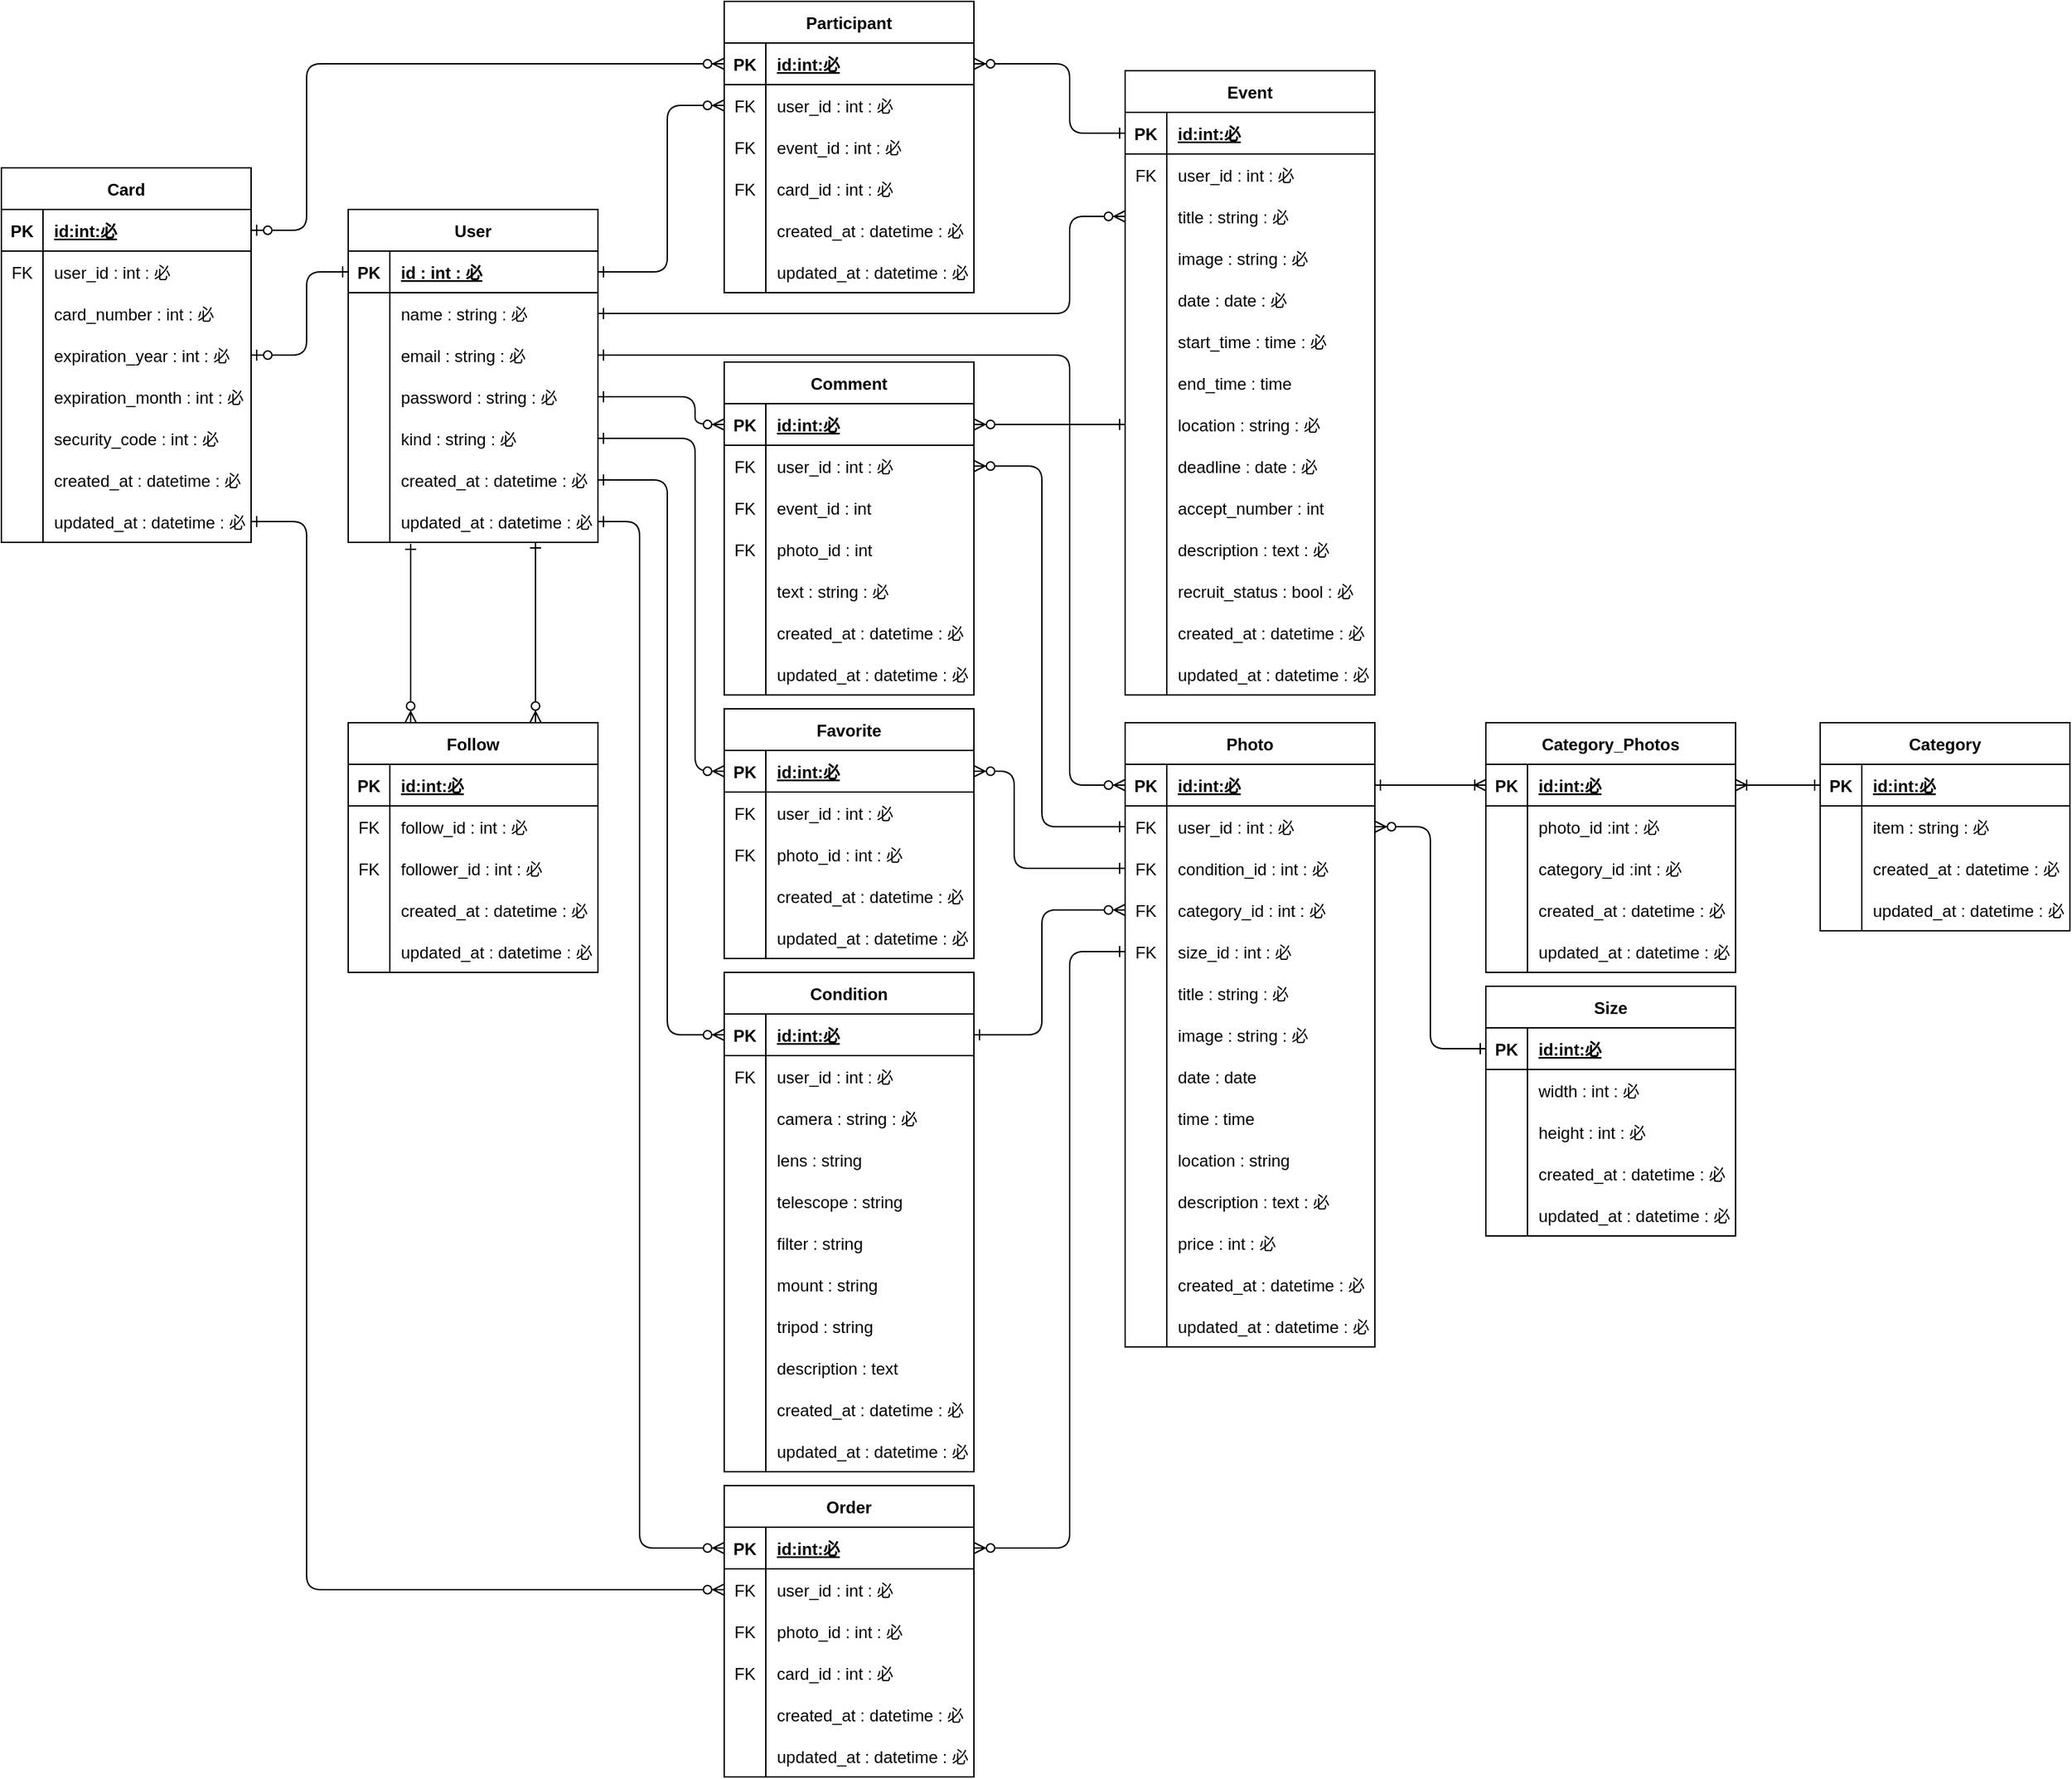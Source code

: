 <mxfile version="13.10.5" type="github">
  <diagram id="ajPe46dBiF2JfVOMMVat" name="Page-1">
    <mxGraphModel dx="1808" dy="1701" grid="1" gridSize="10" guides="1" tooltips="1" connect="1" arrows="1" fold="1" page="1" pageScale="1" pageWidth="827" pageHeight="1169" math="0" shadow="0">
      <root>
        <mxCell id="0" />
        <mxCell id="1" parent="0" />
        <mxCell id="CehHZMc9VXragpEMrMZA-1" value="User" style="shape=table;startSize=30;container=1;collapsible=1;childLayout=tableLayout;fixedRows=1;rowLines=0;fontStyle=1;align=center;resizeLast=1;" parent="1" vertex="1">
          <mxGeometry y="-50" width="180" height="240" as="geometry" />
        </mxCell>
        <mxCell id="CehHZMc9VXragpEMrMZA-2" value="" style="shape=partialRectangle;collapsible=0;dropTarget=0;pointerEvents=0;fillColor=none;top=0;left=0;bottom=1;right=0;points=[[0,0.5],[1,0.5]];portConstraint=eastwest;" parent="CehHZMc9VXragpEMrMZA-1" vertex="1">
          <mxGeometry y="30" width="180" height="30" as="geometry" />
        </mxCell>
        <mxCell id="CehHZMc9VXragpEMrMZA-3" value="PK" style="shape=partialRectangle;connectable=0;fillColor=none;top=0;left=0;bottom=0;right=0;fontStyle=1;overflow=hidden;" parent="CehHZMc9VXragpEMrMZA-2" vertex="1">
          <mxGeometry width="30" height="30" as="geometry" />
        </mxCell>
        <mxCell id="CehHZMc9VXragpEMrMZA-4" value="id : int : 必" style="shape=partialRectangle;connectable=0;fillColor=none;top=0;left=0;bottom=0;right=0;align=left;spacingLeft=6;fontStyle=5;overflow=hidden;" parent="CehHZMc9VXragpEMrMZA-2" vertex="1">
          <mxGeometry x="30" width="150" height="30" as="geometry" />
        </mxCell>
        <mxCell id="CehHZMc9VXragpEMrMZA-5" value="" style="shape=partialRectangle;collapsible=0;dropTarget=0;pointerEvents=0;fillColor=none;top=0;left=0;bottom=0;right=0;points=[[0,0.5],[1,0.5]];portConstraint=eastwest;" parent="CehHZMc9VXragpEMrMZA-1" vertex="1">
          <mxGeometry y="60" width="180" height="30" as="geometry" />
        </mxCell>
        <mxCell id="CehHZMc9VXragpEMrMZA-6" value="" style="shape=partialRectangle;connectable=0;fillColor=none;top=0;left=0;bottom=0;right=0;editable=1;overflow=hidden;" parent="CehHZMc9VXragpEMrMZA-5" vertex="1">
          <mxGeometry width="30" height="30" as="geometry" />
        </mxCell>
        <mxCell id="CehHZMc9VXragpEMrMZA-7" value="name : string : 必" style="shape=partialRectangle;connectable=0;fillColor=none;top=0;left=0;bottom=0;right=0;align=left;spacingLeft=6;overflow=hidden;" parent="CehHZMc9VXragpEMrMZA-5" vertex="1">
          <mxGeometry x="30" width="150" height="30" as="geometry" />
        </mxCell>
        <mxCell id="CehHZMc9VXragpEMrMZA-8" value="" style="shape=partialRectangle;collapsible=0;dropTarget=0;pointerEvents=0;fillColor=none;top=0;left=0;bottom=0;right=0;points=[[0,0.5],[1,0.5]];portConstraint=eastwest;" parent="CehHZMc9VXragpEMrMZA-1" vertex="1">
          <mxGeometry y="90" width="180" height="30" as="geometry" />
        </mxCell>
        <mxCell id="CehHZMc9VXragpEMrMZA-9" value="" style="shape=partialRectangle;connectable=0;fillColor=none;top=0;left=0;bottom=0;right=0;editable=1;overflow=hidden;" parent="CehHZMc9VXragpEMrMZA-8" vertex="1">
          <mxGeometry width="30" height="30" as="geometry" />
        </mxCell>
        <mxCell id="CehHZMc9VXragpEMrMZA-10" value="email : string : 必" style="shape=partialRectangle;connectable=0;fillColor=none;top=0;left=0;bottom=0;right=0;align=left;spacingLeft=6;overflow=hidden;" parent="CehHZMc9VXragpEMrMZA-8" vertex="1">
          <mxGeometry x="30" width="150" height="30" as="geometry" />
        </mxCell>
        <mxCell id="CehHZMc9VXragpEMrMZA-11" value="" style="shape=partialRectangle;collapsible=0;dropTarget=0;pointerEvents=0;fillColor=none;top=0;left=0;bottom=0;right=0;points=[[0,0.5],[1,0.5]];portConstraint=eastwest;" parent="CehHZMc9VXragpEMrMZA-1" vertex="1">
          <mxGeometry y="120" width="180" height="30" as="geometry" />
        </mxCell>
        <mxCell id="CehHZMc9VXragpEMrMZA-12" value="" style="shape=partialRectangle;connectable=0;fillColor=none;top=0;left=0;bottom=0;right=0;editable=1;overflow=hidden;" parent="CehHZMc9VXragpEMrMZA-11" vertex="1">
          <mxGeometry width="30" height="30" as="geometry" />
        </mxCell>
        <mxCell id="CehHZMc9VXragpEMrMZA-13" value="password : string : 必" style="shape=partialRectangle;connectable=0;fillColor=none;top=0;left=0;bottom=0;right=0;align=left;spacingLeft=6;overflow=hidden;" parent="CehHZMc9VXragpEMrMZA-11" vertex="1">
          <mxGeometry x="30" width="150" height="30" as="geometry" />
        </mxCell>
        <mxCell id="CehHZMc9VXragpEMrMZA-439" style="shape=partialRectangle;collapsible=0;dropTarget=0;pointerEvents=0;fillColor=none;top=0;left=0;bottom=0;right=0;points=[[0,0.5],[1,0.5]];portConstraint=eastwest;" parent="CehHZMc9VXragpEMrMZA-1" vertex="1">
          <mxGeometry y="150" width="180" height="30" as="geometry" />
        </mxCell>
        <mxCell id="CehHZMc9VXragpEMrMZA-440" style="shape=partialRectangle;connectable=0;fillColor=none;top=0;left=0;bottom=0;right=0;editable=1;overflow=hidden;" parent="CehHZMc9VXragpEMrMZA-439" vertex="1">
          <mxGeometry width="30" height="30" as="geometry" />
        </mxCell>
        <mxCell id="CehHZMc9VXragpEMrMZA-441" value="kind : string : 必" style="shape=partialRectangle;connectable=0;fillColor=none;top=0;left=0;bottom=0;right=0;align=left;spacingLeft=6;overflow=hidden;" parent="CehHZMc9VXragpEMrMZA-439" vertex="1">
          <mxGeometry x="30" width="150" height="30" as="geometry" />
        </mxCell>
        <mxCell id="CehHZMc9VXragpEMrMZA-442" style="shape=partialRectangle;collapsible=0;dropTarget=0;pointerEvents=0;fillColor=none;top=0;left=0;bottom=0;right=0;points=[[0,0.5],[1,0.5]];portConstraint=eastwest;" parent="CehHZMc9VXragpEMrMZA-1" vertex="1">
          <mxGeometry y="180" width="180" height="30" as="geometry" />
        </mxCell>
        <mxCell id="CehHZMc9VXragpEMrMZA-443" style="shape=partialRectangle;connectable=0;fillColor=none;top=0;left=0;bottom=0;right=0;editable=1;overflow=hidden;" parent="CehHZMc9VXragpEMrMZA-442" vertex="1">
          <mxGeometry width="30" height="30" as="geometry" />
        </mxCell>
        <mxCell id="CehHZMc9VXragpEMrMZA-444" value="created_at : datetime : 必" style="shape=partialRectangle;connectable=0;fillColor=none;top=0;left=0;bottom=0;right=0;align=left;spacingLeft=6;overflow=hidden;" parent="CehHZMc9VXragpEMrMZA-442" vertex="1">
          <mxGeometry x="30" width="150" height="30" as="geometry" />
        </mxCell>
        <mxCell id="CehHZMc9VXragpEMrMZA-33" style="shape=partialRectangle;collapsible=0;dropTarget=0;pointerEvents=0;fillColor=none;top=0;left=0;bottom=0;right=0;points=[[0,0.5],[1,0.5]];portConstraint=eastwest;" parent="CehHZMc9VXragpEMrMZA-1" vertex="1">
          <mxGeometry y="210" width="180" height="30" as="geometry" />
        </mxCell>
        <mxCell id="CehHZMc9VXragpEMrMZA-34" style="shape=partialRectangle;connectable=0;fillColor=none;top=0;left=0;bottom=0;right=0;editable=1;overflow=hidden;" parent="CehHZMc9VXragpEMrMZA-33" vertex="1">
          <mxGeometry width="30" height="30" as="geometry" />
        </mxCell>
        <mxCell id="CehHZMc9VXragpEMrMZA-35" value="updated_at : datetime : 必" style="shape=partialRectangle;connectable=0;fillColor=none;top=0;left=0;bottom=0;right=0;align=left;spacingLeft=6;overflow=hidden;" parent="CehHZMc9VXragpEMrMZA-33" vertex="1">
          <mxGeometry x="30" width="150" height="30" as="geometry" />
        </mxCell>
        <mxCell id="CehHZMc9VXragpEMrMZA-62" value="Condition" style="shape=table;startSize=30;container=1;collapsible=1;childLayout=tableLayout;fixedRows=1;rowLines=0;fontStyle=1;align=center;resizeLast=1;" parent="1" vertex="1">
          <mxGeometry x="271" y="500" width="180" height="360" as="geometry" />
        </mxCell>
        <mxCell id="CehHZMc9VXragpEMrMZA-63" value="" style="shape=partialRectangle;collapsible=0;dropTarget=0;pointerEvents=0;fillColor=none;top=0;left=0;bottom=1;right=0;points=[[0,0.5],[1,0.5]];portConstraint=eastwest;" parent="CehHZMc9VXragpEMrMZA-62" vertex="1">
          <mxGeometry y="30" width="180" height="30" as="geometry" />
        </mxCell>
        <mxCell id="CehHZMc9VXragpEMrMZA-64" value="PK" style="shape=partialRectangle;connectable=0;fillColor=none;top=0;left=0;bottom=0;right=0;fontStyle=1;overflow=hidden;" parent="CehHZMc9VXragpEMrMZA-63" vertex="1">
          <mxGeometry width="30" height="30" as="geometry" />
        </mxCell>
        <mxCell id="CehHZMc9VXragpEMrMZA-65" value="id:int:必" style="shape=partialRectangle;connectable=0;fillColor=none;top=0;left=0;bottom=0;right=0;align=left;spacingLeft=6;fontStyle=5;overflow=hidden;" parent="CehHZMc9VXragpEMrMZA-63" vertex="1">
          <mxGeometry x="30" width="150" height="30" as="geometry" />
        </mxCell>
        <mxCell id="CehHZMc9VXragpEMrMZA-453" value="" style="shape=partialRectangle;collapsible=0;dropTarget=0;pointerEvents=0;fillColor=none;top=0;left=0;bottom=0;right=0;points=[[0,0.5],[1,0.5]];portConstraint=eastwest;" parent="CehHZMc9VXragpEMrMZA-62" vertex="1">
          <mxGeometry y="60" width="180" height="30" as="geometry" />
        </mxCell>
        <mxCell id="CehHZMc9VXragpEMrMZA-454" value="FK" style="shape=partialRectangle;connectable=0;fillColor=none;top=0;left=0;bottom=0;right=0;editable=1;overflow=hidden;" parent="CehHZMc9VXragpEMrMZA-453" vertex="1">
          <mxGeometry width="30" height="30" as="geometry" />
        </mxCell>
        <mxCell id="CehHZMc9VXragpEMrMZA-455" value="user_id : int : 必" style="shape=partialRectangle;connectable=0;fillColor=none;top=0;left=0;bottom=0;right=0;align=left;spacingLeft=6;overflow=hidden;" parent="CehHZMc9VXragpEMrMZA-453" vertex="1">
          <mxGeometry x="30" width="150" height="30" as="geometry" />
        </mxCell>
        <mxCell id="CehHZMc9VXragpEMrMZA-69" value="" style="shape=partialRectangle;collapsible=0;dropTarget=0;pointerEvents=0;fillColor=none;top=0;left=0;bottom=0;right=0;points=[[0,0.5],[1,0.5]];portConstraint=eastwest;" parent="CehHZMc9VXragpEMrMZA-62" vertex="1">
          <mxGeometry y="90" width="180" height="30" as="geometry" />
        </mxCell>
        <mxCell id="CehHZMc9VXragpEMrMZA-70" value="" style="shape=partialRectangle;connectable=0;fillColor=none;top=0;left=0;bottom=0;right=0;editable=1;overflow=hidden;" parent="CehHZMc9VXragpEMrMZA-69" vertex="1">
          <mxGeometry width="30" height="30" as="geometry" />
        </mxCell>
        <mxCell id="CehHZMc9VXragpEMrMZA-71" value="camera : string : 必" style="shape=partialRectangle;connectable=0;fillColor=none;top=0;left=0;bottom=0;right=0;align=left;spacingLeft=6;overflow=hidden;" parent="CehHZMc9VXragpEMrMZA-69" vertex="1">
          <mxGeometry x="30" width="150" height="30" as="geometry" />
        </mxCell>
        <mxCell id="CehHZMc9VXragpEMrMZA-72" value="" style="shape=partialRectangle;collapsible=0;dropTarget=0;pointerEvents=0;fillColor=none;top=0;left=0;bottom=0;right=0;points=[[0,0.5],[1,0.5]];portConstraint=eastwest;" parent="CehHZMc9VXragpEMrMZA-62" vertex="1">
          <mxGeometry y="120" width="180" height="30" as="geometry" />
        </mxCell>
        <mxCell id="CehHZMc9VXragpEMrMZA-73" value="" style="shape=partialRectangle;connectable=0;fillColor=none;top=0;left=0;bottom=0;right=0;editable=1;overflow=hidden;" parent="CehHZMc9VXragpEMrMZA-72" vertex="1">
          <mxGeometry width="30" height="30" as="geometry" />
        </mxCell>
        <mxCell id="CehHZMc9VXragpEMrMZA-74" value="lens : string" style="shape=partialRectangle;connectable=0;fillColor=none;top=0;left=0;bottom=0;right=0;align=left;spacingLeft=6;overflow=hidden;" parent="CehHZMc9VXragpEMrMZA-72" vertex="1">
          <mxGeometry x="30" width="150" height="30" as="geometry" />
        </mxCell>
        <mxCell id="CehHZMc9VXragpEMrMZA-205" value="" style="shape=partialRectangle;collapsible=0;dropTarget=0;pointerEvents=0;fillColor=none;top=0;left=0;bottom=0;right=0;points=[[0,0.5],[1,0.5]];portConstraint=eastwest;" parent="CehHZMc9VXragpEMrMZA-62" vertex="1">
          <mxGeometry y="150" width="180" height="30" as="geometry" />
        </mxCell>
        <mxCell id="CehHZMc9VXragpEMrMZA-206" value="" style="shape=partialRectangle;connectable=0;fillColor=none;top=0;left=0;bottom=0;right=0;editable=1;overflow=hidden;" parent="CehHZMc9VXragpEMrMZA-205" vertex="1">
          <mxGeometry width="30" height="30" as="geometry" />
        </mxCell>
        <mxCell id="CehHZMc9VXragpEMrMZA-207" value="telescope : string" style="shape=partialRectangle;connectable=0;fillColor=none;top=0;left=0;bottom=0;right=0;align=left;spacingLeft=6;overflow=hidden;" parent="CehHZMc9VXragpEMrMZA-205" vertex="1">
          <mxGeometry x="30" width="150" height="30" as="geometry" />
        </mxCell>
        <mxCell id="CehHZMc9VXragpEMrMZA-75" value="" style="shape=partialRectangle;collapsible=0;dropTarget=0;pointerEvents=0;fillColor=none;top=0;left=0;bottom=0;right=0;points=[[0,0.5],[1,0.5]];portConstraint=eastwest;" parent="CehHZMc9VXragpEMrMZA-62" vertex="1">
          <mxGeometry y="180" width="180" height="30" as="geometry" />
        </mxCell>
        <mxCell id="CehHZMc9VXragpEMrMZA-76" value="" style="shape=partialRectangle;connectable=0;fillColor=none;top=0;left=0;bottom=0;right=0;editable=1;overflow=hidden;" parent="CehHZMc9VXragpEMrMZA-75" vertex="1">
          <mxGeometry width="30" height="30" as="geometry" />
        </mxCell>
        <mxCell id="CehHZMc9VXragpEMrMZA-77" value="filter : string" style="shape=partialRectangle;connectable=0;fillColor=none;top=0;left=0;bottom=0;right=0;align=left;spacingLeft=6;overflow=hidden;" parent="CehHZMc9VXragpEMrMZA-75" vertex="1">
          <mxGeometry x="30" width="150" height="30" as="geometry" />
        </mxCell>
        <mxCell id="CehHZMc9VXragpEMrMZA-78" style="shape=partialRectangle;collapsible=0;dropTarget=0;pointerEvents=0;fillColor=none;top=0;left=0;bottom=0;right=0;points=[[0,0.5],[1,0.5]];portConstraint=eastwest;" parent="CehHZMc9VXragpEMrMZA-62" vertex="1">
          <mxGeometry y="210" width="180" height="30" as="geometry" />
        </mxCell>
        <mxCell id="CehHZMc9VXragpEMrMZA-79" style="shape=partialRectangle;connectable=0;fillColor=none;top=0;left=0;bottom=0;right=0;editable=1;overflow=hidden;" parent="CehHZMc9VXragpEMrMZA-78" vertex="1">
          <mxGeometry width="30" height="30" as="geometry" />
        </mxCell>
        <mxCell id="CehHZMc9VXragpEMrMZA-80" value="mount : string" style="shape=partialRectangle;connectable=0;fillColor=none;top=0;left=0;bottom=0;right=0;align=left;spacingLeft=6;overflow=hidden;" parent="CehHZMc9VXragpEMrMZA-78" vertex="1">
          <mxGeometry x="30" width="150" height="30" as="geometry" />
        </mxCell>
        <mxCell id="CehHZMc9VXragpEMrMZA-456" style="shape=partialRectangle;collapsible=0;dropTarget=0;pointerEvents=0;fillColor=none;top=0;left=0;bottom=0;right=0;points=[[0,0.5],[1,0.5]];portConstraint=eastwest;" parent="CehHZMc9VXragpEMrMZA-62" vertex="1">
          <mxGeometry y="240" width="180" height="30" as="geometry" />
        </mxCell>
        <mxCell id="CehHZMc9VXragpEMrMZA-457" style="shape=partialRectangle;connectable=0;fillColor=none;top=0;left=0;bottom=0;right=0;editable=1;overflow=hidden;" parent="CehHZMc9VXragpEMrMZA-456" vertex="1">
          <mxGeometry width="30" height="30" as="geometry" />
        </mxCell>
        <mxCell id="CehHZMc9VXragpEMrMZA-458" value="tripod : string" style="shape=partialRectangle;connectable=0;fillColor=none;top=0;left=0;bottom=0;right=0;align=left;spacingLeft=6;overflow=hidden;" parent="CehHZMc9VXragpEMrMZA-456" vertex="1">
          <mxGeometry x="30" width="150" height="30" as="geometry" />
        </mxCell>
        <mxCell id="Ygoyx2ou6OV9pEXltVZh-1" style="shape=partialRectangle;collapsible=0;dropTarget=0;pointerEvents=0;fillColor=none;top=0;left=0;bottom=0;right=0;points=[[0,0.5],[1,0.5]];portConstraint=eastwest;" vertex="1" parent="CehHZMc9VXragpEMrMZA-62">
          <mxGeometry y="270" width="180" height="30" as="geometry" />
        </mxCell>
        <mxCell id="Ygoyx2ou6OV9pEXltVZh-2" style="shape=partialRectangle;connectable=0;fillColor=none;top=0;left=0;bottom=0;right=0;editable=1;overflow=hidden;" vertex="1" parent="Ygoyx2ou6OV9pEXltVZh-1">
          <mxGeometry width="30" height="30" as="geometry" />
        </mxCell>
        <mxCell id="Ygoyx2ou6OV9pEXltVZh-3" value="description : text" style="shape=partialRectangle;connectable=0;fillColor=none;top=0;left=0;bottom=0;right=0;align=left;spacingLeft=6;overflow=hidden;" vertex="1" parent="Ygoyx2ou6OV9pEXltVZh-1">
          <mxGeometry x="30" width="150" height="30" as="geometry" />
        </mxCell>
        <mxCell id="CehHZMc9VXragpEMrMZA-459" style="shape=partialRectangle;collapsible=0;dropTarget=0;pointerEvents=0;fillColor=none;top=0;left=0;bottom=0;right=0;points=[[0,0.5],[1,0.5]];portConstraint=eastwest;" parent="CehHZMc9VXragpEMrMZA-62" vertex="1">
          <mxGeometry y="300" width="180" height="30" as="geometry" />
        </mxCell>
        <mxCell id="CehHZMc9VXragpEMrMZA-460" style="shape=partialRectangle;connectable=0;fillColor=none;top=0;left=0;bottom=0;right=0;editable=1;overflow=hidden;" parent="CehHZMc9VXragpEMrMZA-459" vertex="1">
          <mxGeometry width="30" height="30" as="geometry" />
        </mxCell>
        <mxCell id="CehHZMc9VXragpEMrMZA-461" value="created_at : datetime : 必" style="shape=partialRectangle;connectable=0;fillColor=none;top=0;left=0;bottom=0;right=0;align=left;spacingLeft=6;overflow=hidden;" parent="CehHZMc9VXragpEMrMZA-459" vertex="1">
          <mxGeometry x="30" width="150" height="30" as="geometry" />
        </mxCell>
        <mxCell id="CehHZMc9VXragpEMrMZA-202" style="shape=partialRectangle;collapsible=0;dropTarget=0;pointerEvents=0;fillColor=none;top=0;left=0;bottom=0;right=0;points=[[0,0.5],[1,0.5]];portConstraint=eastwest;" parent="CehHZMc9VXragpEMrMZA-62" vertex="1">
          <mxGeometry y="330" width="180" height="30" as="geometry" />
        </mxCell>
        <mxCell id="CehHZMc9VXragpEMrMZA-203" style="shape=partialRectangle;connectable=0;fillColor=none;top=0;left=0;bottom=0;right=0;editable=1;overflow=hidden;" parent="CehHZMc9VXragpEMrMZA-202" vertex="1">
          <mxGeometry width="30" height="30" as="geometry" />
        </mxCell>
        <mxCell id="CehHZMc9VXragpEMrMZA-204" value="updated_at : datetime : 必" style="shape=partialRectangle;connectable=0;fillColor=none;top=0;left=0;bottom=0;right=0;align=left;spacingLeft=6;overflow=hidden;" parent="CehHZMc9VXragpEMrMZA-202" vertex="1">
          <mxGeometry x="30" width="150" height="30" as="geometry" />
        </mxCell>
        <mxCell id="CehHZMc9VXragpEMrMZA-245" value="Event" style="shape=table;startSize=30;container=1;collapsible=1;childLayout=tableLayout;fixedRows=1;rowLines=0;fontStyle=1;align=center;resizeLast=1;" parent="1" vertex="1">
          <mxGeometry x="560" y="-150" width="180" height="450" as="geometry" />
        </mxCell>
        <mxCell id="CehHZMc9VXragpEMrMZA-246" value="" style="shape=partialRectangle;collapsible=0;dropTarget=0;pointerEvents=0;fillColor=none;top=0;left=0;bottom=1;right=0;points=[[0,0.5],[1,0.5]];portConstraint=eastwest;" parent="CehHZMc9VXragpEMrMZA-245" vertex="1">
          <mxGeometry y="30" width="180" height="30" as="geometry" />
        </mxCell>
        <mxCell id="CehHZMc9VXragpEMrMZA-247" value="PK" style="shape=partialRectangle;connectable=0;fillColor=none;top=0;left=0;bottom=0;right=0;fontStyle=1;overflow=hidden;" parent="CehHZMc9VXragpEMrMZA-246" vertex="1">
          <mxGeometry width="30" height="30" as="geometry" />
        </mxCell>
        <mxCell id="CehHZMc9VXragpEMrMZA-248" value="id:int:必" style="shape=partialRectangle;connectable=0;fillColor=none;top=0;left=0;bottom=0;right=0;align=left;spacingLeft=6;fontStyle=5;overflow=hidden;" parent="CehHZMc9VXragpEMrMZA-246" vertex="1">
          <mxGeometry x="30" width="150" height="30" as="geometry" />
        </mxCell>
        <mxCell id="CehHZMc9VXragpEMrMZA-529" value="" style="shape=partialRectangle;collapsible=0;dropTarget=0;pointerEvents=0;fillColor=none;top=0;left=0;bottom=0;right=0;points=[[0,0.5],[1,0.5]];portConstraint=eastwest;" parent="CehHZMc9VXragpEMrMZA-245" vertex="1">
          <mxGeometry y="60" width="180" height="30" as="geometry" />
        </mxCell>
        <mxCell id="CehHZMc9VXragpEMrMZA-530" value="FK" style="shape=partialRectangle;connectable=0;fillColor=none;top=0;left=0;bottom=0;right=0;editable=1;overflow=hidden;" parent="CehHZMc9VXragpEMrMZA-529" vertex="1">
          <mxGeometry width="30" height="30" as="geometry" />
        </mxCell>
        <mxCell id="CehHZMc9VXragpEMrMZA-531" value="user_id : int : 必" style="shape=partialRectangle;connectable=0;fillColor=none;top=0;left=0;bottom=0;right=0;align=left;spacingLeft=6;overflow=hidden;" parent="CehHZMc9VXragpEMrMZA-529" vertex="1">
          <mxGeometry x="30" width="150" height="30" as="geometry" />
        </mxCell>
        <mxCell id="CehHZMc9VXragpEMrMZA-252" value="" style="shape=partialRectangle;collapsible=0;dropTarget=0;pointerEvents=0;fillColor=none;top=0;left=0;bottom=0;right=0;points=[[0,0.5],[1,0.5]];portConstraint=eastwest;" parent="CehHZMc9VXragpEMrMZA-245" vertex="1">
          <mxGeometry y="90" width="180" height="30" as="geometry" />
        </mxCell>
        <mxCell id="CehHZMc9VXragpEMrMZA-253" value="" style="shape=partialRectangle;connectable=0;fillColor=none;top=0;left=0;bottom=0;right=0;editable=1;overflow=hidden;" parent="CehHZMc9VXragpEMrMZA-252" vertex="1">
          <mxGeometry width="30" height="30" as="geometry" />
        </mxCell>
        <mxCell id="CehHZMc9VXragpEMrMZA-254" value="title : string : 必" style="shape=partialRectangle;connectable=0;fillColor=none;top=0;left=0;bottom=0;right=0;align=left;spacingLeft=6;overflow=hidden;" parent="CehHZMc9VXragpEMrMZA-252" vertex="1">
          <mxGeometry x="30" width="150" height="30" as="geometry" />
        </mxCell>
        <mxCell id="CehHZMc9VXragpEMrMZA-255" value="" style="shape=partialRectangle;collapsible=0;dropTarget=0;pointerEvents=0;fillColor=none;top=0;left=0;bottom=0;right=0;points=[[0,0.5],[1,0.5]];portConstraint=eastwest;" parent="CehHZMc9VXragpEMrMZA-245" vertex="1">
          <mxGeometry y="120" width="180" height="30" as="geometry" />
        </mxCell>
        <mxCell id="CehHZMc9VXragpEMrMZA-256" value="" style="shape=partialRectangle;connectable=0;fillColor=none;top=0;left=0;bottom=0;right=0;editable=1;overflow=hidden;" parent="CehHZMc9VXragpEMrMZA-255" vertex="1">
          <mxGeometry width="30" height="30" as="geometry" />
        </mxCell>
        <mxCell id="CehHZMc9VXragpEMrMZA-257" value="image : string : 必" style="shape=partialRectangle;connectable=0;fillColor=none;top=0;left=0;bottom=0;right=0;align=left;spacingLeft=6;overflow=hidden;" parent="CehHZMc9VXragpEMrMZA-255" vertex="1">
          <mxGeometry x="30" width="150" height="30" as="geometry" />
        </mxCell>
        <mxCell id="CehHZMc9VXragpEMrMZA-258" value="" style="shape=partialRectangle;collapsible=0;dropTarget=0;pointerEvents=0;fillColor=none;top=0;left=0;bottom=0;right=0;points=[[0,0.5],[1,0.5]];portConstraint=eastwest;" parent="CehHZMc9VXragpEMrMZA-245" vertex="1">
          <mxGeometry y="150" width="180" height="30" as="geometry" />
        </mxCell>
        <mxCell id="CehHZMc9VXragpEMrMZA-259" value="" style="shape=partialRectangle;connectable=0;fillColor=none;top=0;left=0;bottom=0;right=0;editable=1;overflow=hidden;" parent="CehHZMc9VXragpEMrMZA-258" vertex="1">
          <mxGeometry width="30" height="30" as="geometry" />
        </mxCell>
        <mxCell id="CehHZMc9VXragpEMrMZA-260" value="date : date : 必" style="shape=partialRectangle;connectable=0;fillColor=none;top=0;left=0;bottom=0;right=0;align=left;spacingLeft=6;overflow=hidden;" parent="CehHZMc9VXragpEMrMZA-258" vertex="1">
          <mxGeometry x="30" width="150" height="30" as="geometry" />
        </mxCell>
        <mxCell id="CehHZMc9VXragpEMrMZA-261" value="" style="shape=partialRectangle;collapsible=0;dropTarget=0;pointerEvents=0;fillColor=none;top=0;left=0;bottom=0;right=0;points=[[0,0.5],[1,0.5]];portConstraint=eastwest;" parent="CehHZMc9VXragpEMrMZA-245" vertex="1">
          <mxGeometry y="180" width="180" height="30" as="geometry" />
        </mxCell>
        <mxCell id="CehHZMc9VXragpEMrMZA-262" value="" style="shape=partialRectangle;connectable=0;fillColor=none;top=0;left=0;bottom=0;right=0;editable=1;overflow=hidden;" parent="CehHZMc9VXragpEMrMZA-261" vertex="1">
          <mxGeometry width="30" height="30" as="geometry" />
        </mxCell>
        <mxCell id="CehHZMc9VXragpEMrMZA-263" value="start_time : time : 必" style="shape=partialRectangle;connectable=0;fillColor=none;top=0;left=0;bottom=0;right=0;align=left;spacingLeft=6;overflow=hidden;" parent="CehHZMc9VXragpEMrMZA-261" vertex="1">
          <mxGeometry x="30" width="150" height="30" as="geometry" />
        </mxCell>
        <mxCell id="CehHZMc9VXragpEMrMZA-264" style="shape=partialRectangle;collapsible=0;dropTarget=0;pointerEvents=0;fillColor=none;top=0;left=0;bottom=0;right=0;points=[[0,0.5],[1,0.5]];portConstraint=eastwest;" parent="CehHZMc9VXragpEMrMZA-245" vertex="1">
          <mxGeometry y="210" width="180" height="30" as="geometry" />
        </mxCell>
        <mxCell id="CehHZMc9VXragpEMrMZA-265" style="shape=partialRectangle;connectable=0;fillColor=none;top=0;left=0;bottom=0;right=0;editable=1;overflow=hidden;" parent="CehHZMc9VXragpEMrMZA-264" vertex="1">
          <mxGeometry width="30" height="30" as="geometry" />
        </mxCell>
        <mxCell id="CehHZMc9VXragpEMrMZA-266" value="end_time : time" style="shape=partialRectangle;connectable=0;fillColor=none;top=0;left=0;bottom=0;right=0;align=left;spacingLeft=6;overflow=hidden;" parent="CehHZMc9VXragpEMrMZA-264" vertex="1">
          <mxGeometry x="30" width="150" height="30" as="geometry" />
        </mxCell>
        <mxCell id="CehHZMc9VXragpEMrMZA-267" style="shape=partialRectangle;collapsible=0;dropTarget=0;pointerEvents=0;fillColor=none;top=0;left=0;bottom=0;right=0;points=[[0,0.5],[1,0.5]];portConstraint=eastwest;" parent="CehHZMc9VXragpEMrMZA-245" vertex="1">
          <mxGeometry y="240" width="180" height="30" as="geometry" />
        </mxCell>
        <mxCell id="CehHZMc9VXragpEMrMZA-268" style="shape=partialRectangle;connectable=0;fillColor=none;top=0;left=0;bottom=0;right=0;editable=1;overflow=hidden;" parent="CehHZMc9VXragpEMrMZA-267" vertex="1">
          <mxGeometry width="30" height="30" as="geometry" />
        </mxCell>
        <mxCell id="CehHZMc9VXragpEMrMZA-269" value="location : string : 必" style="shape=partialRectangle;connectable=0;fillColor=none;top=0;left=0;bottom=0;right=0;align=left;spacingLeft=6;overflow=hidden;" parent="CehHZMc9VXragpEMrMZA-267" vertex="1">
          <mxGeometry x="30" width="150" height="30" as="geometry" />
        </mxCell>
        <mxCell id="CehHZMc9VXragpEMrMZA-270" style="shape=partialRectangle;collapsible=0;dropTarget=0;pointerEvents=0;fillColor=none;top=0;left=0;bottom=0;right=0;points=[[0,0.5],[1,0.5]];portConstraint=eastwest;" parent="CehHZMc9VXragpEMrMZA-245" vertex="1">
          <mxGeometry y="270" width="180" height="30" as="geometry" />
        </mxCell>
        <mxCell id="CehHZMc9VXragpEMrMZA-271" style="shape=partialRectangle;connectable=0;fillColor=none;top=0;left=0;bottom=0;right=0;editable=1;overflow=hidden;" parent="CehHZMc9VXragpEMrMZA-270" vertex="1">
          <mxGeometry width="30" height="30" as="geometry" />
        </mxCell>
        <mxCell id="CehHZMc9VXragpEMrMZA-272" value="deadline : date : 必" style="shape=partialRectangle;connectable=0;fillColor=none;top=0;left=0;bottom=0;right=0;align=left;spacingLeft=6;overflow=hidden;" parent="CehHZMc9VXragpEMrMZA-270" vertex="1">
          <mxGeometry x="30" width="150" height="30" as="geometry" />
        </mxCell>
        <mxCell id="CehHZMc9VXragpEMrMZA-273" style="shape=partialRectangle;collapsible=0;dropTarget=0;pointerEvents=0;fillColor=none;top=0;left=0;bottom=0;right=0;points=[[0,0.5],[1,0.5]];portConstraint=eastwest;" parent="CehHZMc9VXragpEMrMZA-245" vertex="1">
          <mxGeometry y="300" width="180" height="30" as="geometry" />
        </mxCell>
        <mxCell id="CehHZMc9VXragpEMrMZA-274" style="shape=partialRectangle;connectable=0;fillColor=none;top=0;left=0;bottom=0;right=0;editable=1;overflow=hidden;" parent="CehHZMc9VXragpEMrMZA-273" vertex="1">
          <mxGeometry width="30" height="30" as="geometry" />
        </mxCell>
        <mxCell id="CehHZMc9VXragpEMrMZA-275" value="accept_number : int" style="shape=partialRectangle;connectable=0;fillColor=none;top=0;left=0;bottom=0;right=0;align=left;spacingLeft=6;overflow=hidden;" parent="CehHZMc9VXragpEMrMZA-273" vertex="1">
          <mxGeometry x="30" width="150" height="30" as="geometry" />
        </mxCell>
        <mxCell id="CehHZMc9VXragpEMrMZA-276" style="shape=partialRectangle;collapsible=0;dropTarget=0;pointerEvents=0;fillColor=none;top=0;left=0;bottom=0;right=0;points=[[0,0.5],[1,0.5]];portConstraint=eastwest;" parent="CehHZMc9VXragpEMrMZA-245" vertex="1">
          <mxGeometry y="330" width="180" height="30" as="geometry" />
        </mxCell>
        <mxCell id="CehHZMc9VXragpEMrMZA-277" style="shape=partialRectangle;connectable=0;fillColor=none;top=0;left=0;bottom=0;right=0;editable=1;overflow=hidden;" parent="CehHZMc9VXragpEMrMZA-276" vertex="1">
          <mxGeometry width="30" height="30" as="geometry" />
        </mxCell>
        <mxCell id="CehHZMc9VXragpEMrMZA-278" value="description : text : 必" style="shape=partialRectangle;connectable=0;fillColor=none;top=0;left=0;bottom=0;right=0;align=left;spacingLeft=6;overflow=hidden;" parent="CehHZMc9VXragpEMrMZA-276" vertex="1">
          <mxGeometry x="30" width="150" height="30" as="geometry" />
        </mxCell>
        <mxCell id="CehHZMc9VXragpEMrMZA-538" style="shape=partialRectangle;collapsible=0;dropTarget=0;pointerEvents=0;fillColor=none;top=0;left=0;bottom=0;right=0;points=[[0,0.5],[1,0.5]];portConstraint=eastwest;" parent="CehHZMc9VXragpEMrMZA-245" vertex="1">
          <mxGeometry y="360" width="180" height="30" as="geometry" />
        </mxCell>
        <mxCell id="CehHZMc9VXragpEMrMZA-539" style="shape=partialRectangle;connectable=0;fillColor=none;top=0;left=0;bottom=0;right=0;editable=1;overflow=hidden;" parent="CehHZMc9VXragpEMrMZA-538" vertex="1">
          <mxGeometry width="30" height="30" as="geometry" />
        </mxCell>
        <mxCell id="CehHZMc9VXragpEMrMZA-540" value="recruit_status : bool : 必" style="shape=partialRectangle;connectable=0;fillColor=none;top=0;left=0;bottom=0;right=0;align=left;spacingLeft=6;overflow=hidden;" parent="CehHZMc9VXragpEMrMZA-538" vertex="1">
          <mxGeometry x="30" width="150" height="30" as="geometry" />
        </mxCell>
        <mxCell id="CehHZMc9VXragpEMrMZA-535" style="shape=partialRectangle;collapsible=0;dropTarget=0;pointerEvents=0;fillColor=none;top=0;left=0;bottom=0;right=0;points=[[0,0.5],[1,0.5]];portConstraint=eastwest;" parent="CehHZMc9VXragpEMrMZA-245" vertex="1">
          <mxGeometry y="390" width="180" height="30" as="geometry" />
        </mxCell>
        <mxCell id="CehHZMc9VXragpEMrMZA-536" style="shape=partialRectangle;connectable=0;fillColor=none;top=0;left=0;bottom=0;right=0;editable=1;overflow=hidden;" parent="CehHZMc9VXragpEMrMZA-535" vertex="1">
          <mxGeometry width="30" height="30" as="geometry" />
        </mxCell>
        <mxCell id="CehHZMc9VXragpEMrMZA-537" value="created_at : datetime : 必" style="shape=partialRectangle;connectable=0;fillColor=none;top=0;left=0;bottom=0;right=0;align=left;spacingLeft=6;overflow=hidden;" parent="CehHZMc9VXragpEMrMZA-535" vertex="1">
          <mxGeometry x="30" width="150" height="30" as="geometry" />
        </mxCell>
        <mxCell id="CehHZMc9VXragpEMrMZA-532" style="shape=partialRectangle;collapsible=0;dropTarget=0;pointerEvents=0;fillColor=none;top=0;left=0;bottom=0;right=0;points=[[0,0.5],[1,0.5]];portConstraint=eastwest;" parent="CehHZMc9VXragpEMrMZA-245" vertex="1">
          <mxGeometry y="420" width="180" height="30" as="geometry" />
        </mxCell>
        <mxCell id="CehHZMc9VXragpEMrMZA-533" style="shape=partialRectangle;connectable=0;fillColor=none;top=0;left=0;bottom=0;right=0;editable=1;overflow=hidden;" parent="CehHZMc9VXragpEMrMZA-532" vertex="1">
          <mxGeometry width="30" height="30" as="geometry" />
        </mxCell>
        <mxCell id="CehHZMc9VXragpEMrMZA-534" value="updated_at : datetime : 必" style="shape=partialRectangle;connectable=0;fillColor=none;top=0;left=0;bottom=0;right=0;align=left;spacingLeft=6;overflow=hidden;" parent="CehHZMc9VXragpEMrMZA-532" vertex="1">
          <mxGeometry x="30" width="150" height="30" as="geometry" />
        </mxCell>
        <mxCell id="CehHZMc9VXragpEMrMZA-375" value="Favorite" style="shape=table;startSize=30;container=1;collapsible=1;childLayout=tableLayout;fixedRows=1;rowLines=0;fontStyle=1;align=center;resizeLast=1;" parent="1" vertex="1">
          <mxGeometry x="271" y="310" width="180" height="180" as="geometry" />
        </mxCell>
        <mxCell id="CehHZMc9VXragpEMrMZA-376" value="" style="shape=partialRectangle;collapsible=0;dropTarget=0;pointerEvents=0;fillColor=none;top=0;left=0;bottom=1;right=0;points=[[0,0.5],[1,0.5]];portConstraint=eastwest;" parent="CehHZMc9VXragpEMrMZA-375" vertex="1">
          <mxGeometry y="30" width="180" height="30" as="geometry" />
        </mxCell>
        <mxCell id="CehHZMc9VXragpEMrMZA-377" value="PK" style="shape=partialRectangle;connectable=0;fillColor=none;top=0;left=0;bottom=0;right=0;fontStyle=1;overflow=hidden;" parent="CehHZMc9VXragpEMrMZA-376" vertex="1">
          <mxGeometry width="30" height="30" as="geometry" />
        </mxCell>
        <mxCell id="CehHZMc9VXragpEMrMZA-378" value="id:int:必" style="shape=partialRectangle;connectable=0;fillColor=none;top=0;left=0;bottom=0;right=0;align=left;spacingLeft=6;fontStyle=5;overflow=hidden;" parent="CehHZMc9VXragpEMrMZA-376" vertex="1">
          <mxGeometry x="30" width="150" height="30" as="geometry" />
        </mxCell>
        <mxCell id="CehHZMc9VXragpEMrMZA-379" value="" style="shape=partialRectangle;collapsible=0;dropTarget=0;pointerEvents=0;fillColor=none;top=0;left=0;bottom=0;right=0;points=[[0,0.5],[1,0.5]];portConstraint=eastwest;" parent="CehHZMc9VXragpEMrMZA-375" vertex="1">
          <mxGeometry y="60" width="180" height="30" as="geometry" />
        </mxCell>
        <mxCell id="CehHZMc9VXragpEMrMZA-380" value="FK" style="shape=partialRectangle;connectable=0;fillColor=none;top=0;left=0;bottom=0;right=0;editable=1;overflow=hidden;" parent="CehHZMc9VXragpEMrMZA-379" vertex="1">
          <mxGeometry width="30" height="30" as="geometry" />
        </mxCell>
        <mxCell id="CehHZMc9VXragpEMrMZA-381" value="user_id : int : 必" style="shape=partialRectangle;connectable=0;fillColor=none;top=0;left=0;bottom=0;right=0;align=left;spacingLeft=6;overflow=hidden;" parent="CehHZMc9VXragpEMrMZA-379" vertex="1">
          <mxGeometry x="30" width="150" height="30" as="geometry" />
        </mxCell>
        <mxCell id="CehHZMc9VXragpEMrMZA-382" value="" style="shape=partialRectangle;collapsible=0;dropTarget=0;pointerEvents=0;fillColor=none;top=0;left=0;bottom=0;right=0;points=[[0,0.5],[1,0.5]];portConstraint=eastwest;" parent="CehHZMc9VXragpEMrMZA-375" vertex="1">
          <mxGeometry y="90" width="180" height="30" as="geometry" />
        </mxCell>
        <mxCell id="CehHZMc9VXragpEMrMZA-383" value="FK" style="shape=partialRectangle;connectable=0;fillColor=none;top=0;left=0;bottom=0;right=0;editable=1;overflow=hidden;" parent="CehHZMc9VXragpEMrMZA-382" vertex="1">
          <mxGeometry width="30" height="30" as="geometry" />
        </mxCell>
        <mxCell id="CehHZMc9VXragpEMrMZA-384" value="photo_id : int : 必" style="shape=partialRectangle;connectable=0;fillColor=none;top=0;left=0;bottom=0;right=0;align=left;spacingLeft=6;overflow=hidden;" parent="CehHZMc9VXragpEMrMZA-382" vertex="1">
          <mxGeometry x="30" width="150" height="30" as="geometry" />
        </mxCell>
        <mxCell id="CehHZMc9VXragpEMrMZA-385" value="" style="shape=partialRectangle;collapsible=0;dropTarget=0;pointerEvents=0;fillColor=none;top=0;left=0;bottom=0;right=0;points=[[0,0.5],[1,0.5]];portConstraint=eastwest;" parent="CehHZMc9VXragpEMrMZA-375" vertex="1">
          <mxGeometry y="120" width="180" height="30" as="geometry" />
        </mxCell>
        <mxCell id="CehHZMc9VXragpEMrMZA-386" value="" style="shape=partialRectangle;connectable=0;fillColor=none;top=0;left=0;bottom=0;right=0;editable=1;overflow=hidden;" parent="CehHZMc9VXragpEMrMZA-385" vertex="1">
          <mxGeometry width="30" height="30" as="geometry" />
        </mxCell>
        <mxCell id="CehHZMc9VXragpEMrMZA-387" value="created_at : datetime : 必" style="shape=partialRectangle;connectable=0;fillColor=none;top=0;left=0;bottom=0;right=0;align=left;spacingLeft=6;overflow=hidden;" parent="CehHZMc9VXragpEMrMZA-385" vertex="1">
          <mxGeometry x="30" width="150" height="30" as="geometry" />
        </mxCell>
        <mxCell id="CehHZMc9VXragpEMrMZA-388" style="shape=partialRectangle;collapsible=0;dropTarget=0;pointerEvents=0;fillColor=none;top=0;left=0;bottom=0;right=0;points=[[0,0.5],[1,0.5]];portConstraint=eastwest;" parent="CehHZMc9VXragpEMrMZA-375" vertex="1">
          <mxGeometry y="150" width="180" height="30" as="geometry" />
        </mxCell>
        <mxCell id="CehHZMc9VXragpEMrMZA-389" style="shape=partialRectangle;connectable=0;fillColor=none;top=0;left=0;bottom=0;right=0;editable=1;overflow=hidden;" parent="CehHZMc9VXragpEMrMZA-388" vertex="1">
          <mxGeometry width="30" height="30" as="geometry" />
        </mxCell>
        <mxCell id="CehHZMc9VXragpEMrMZA-390" value="updated_at : datetime : 必" style="shape=partialRectangle;connectable=0;fillColor=none;top=0;left=0;bottom=0;right=0;align=left;spacingLeft=6;overflow=hidden;" parent="CehHZMc9VXragpEMrMZA-388" vertex="1">
          <mxGeometry x="30" width="150" height="30" as="geometry" />
        </mxCell>
        <mxCell id="CehHZMc9VXragpEMrMZA-423" value="Comment" style="shape=table;startSize=30;container=1;collapsible=1;childLayout=tableLayout;fixedRows=1;rowLines=0;fontStyle=1;align=center;resizeLast=1;" parent="1" vertex="1">
          <mxGeometry x="271" y="60" width="180" height="240" as="geometry" />
        </mxCell>
        <mxCell id="CehHZMc9VXragpEMrMZA-424" value="" style="shape=partialRectangle;collapsible=0;dropTarget=0;pointerEvents=0;fillColor=none;top=0;left=0;bottom=1;right=0;points=[[0,0.5],[1,0.5]];portConstraint=eastwest;" parent="CehHZMc9VXragpEMrMZA-423" vertex="1">
          <mxGeometry y="30" width="180" height="30" as="geometry" />
        </mxCell>
        <mxCell id="CehHZMc9VXragpEMrMZA-425" value="PK" style="shape=partialRectangle;connectable=0;fillColor=none;top=0;left=0;bottom=0;right=0;fontStyle=1;overflow=hidden;" parent="CehHZMc9VXragpEMrMZA-424" vertex="1">
          <mxGeometry width="30" height="30" as="geometry" />
        </mxCell>
        <mxCell id="CehHZMc9VXragpEMrMZA-426" value="id:int:必" style="shape=partialRectangle;connectable=0;fillColor=none;top=0;left=0;bottom=0;right=0;align=left;spacingLeft=6;fontStyle=5;overflow=hidden;" parent="CehHZMc9VXragpEMrMZA-424" vertex="1">
          <mxGeometry x="30" width="150" height="30" as="geometry" />
        </mxCell>
        <mxCell id="CehHZMc9VXragpEMrMZA-427" value="" style="shape=partialRectangle;collapsible=0;dropTarget=0;pointerEvents=0;fillColor=none;top=0;left=0;bottom=0;right=0;points=[[0,0.5],[1,0.5]];portConstraint=eastwest;" parent="CehHZMc9VXragpEMrMZA-423" vertex="1">
          <mxGeometry y="60" width="180" height="30" as="geometry" />
        </mxCell>
        <mxCell id="CehHZMc9VXragpEMrMZA-428" value="FK" style="shape=partialRectangle;connectable=0;fillColor=none;top=0;left=0;bottom=0;right=0;editable=1;overflow=hidden;" parent="CehHZMc9VXragpEMrMZA-427" vertex="1">
          <mxGeometry width="30" height="30" as="geometry" />
        </mxCell>
        <mxCell id="CehHZMc9VXragpEMrMZA-429" value="user_id : int : 必" style="shape=partialRectangle;connectable=0;fillColor=none;top=0;left=0;bottom=0;right=0;align=left;spacingLeft=6;overflow=hidden;" parent="CehHZMc9VXragpEMrMZA-427" vertex="1">
          <mxGeometry x="30" width="150" height="30" as="geometry" />
        </mxCell>
        <mxCell id="CehHZMc9VXragpEMrMZA-430" value="" style="shape=partialRectangle;collapsible=0;dropTarget=0;pointerEvents=0;fillColor=none;top=0;left=0;bottom=0;right=0;points=[[0,0.5],[1,0.5]];portConstraint=eastwest;" parent="CehHZMc9VXragpEMrMZA-423" vertex="1">
          <mxGeometry y="90" width="180" height="30" as="geometry" />
        </mxCell>
        <mxCell id="CehHZMc9VXragpEMrMZA-431" value="FK" style="shape=partialRectangle;connectable=0;fillColor=none;top=0;left=0;bottom=0;right=0;editable=1;overflow=hidden;" parent="CehHZMc9VXragpEMrMZA-430" vertex="1">
          <mxGeometry width="30" height="30" as="geometry" />
        </mxCell>
        <mxCell id="CehHZMc9VXragpEMrMZA-432" value="event_id : int" style="shape=partialRectangle;connectable=0;fillColor=none;top=0;left=0;bottom=0;right=0;align=left;spacingLeft=6;overflow=hidden;" parent="CehHZMc9VXragpEMrMZA-430" vertex="1">
          <mxGeometry x="30" width="150" height="30" as="geometry" />
        </mxCell>
        <mxCell id="mj5qX8jYRCb_vIkOpPIY-4" value="" style="shape=partialRectangle;collapsible=0;dropTarget=0;pointerEvents=0;fillColor=none;top=0;left=0;bottom=0;right=0;points=[[0,0.5],[1,0.5]];portConstraint=eastwest;" parent="CehHZMc9VXragpEMrMZA-423" vertex="1">
          <mxGeometry y="120" width="180" height="30" as="geometry" />
        </mxCell>
        <mxCell id="mj5qX8jYRCb_vIkOpPIY-5" value="FK" style="shape=partialRectangle;connectable=0;fillColor=none;top=0;left=0;bottom=0;right=0;editable=1;overflow=hidden;" parent="mj5qX8jYRCb_vIkOpPIY-4" vertex="1">
          <mxGeometry width="30" height="30" as="geometry" />
        </mxCell>
        <mxCell id="mj5qX8jYRCb_vIkOpPIY-6" value="photo_id : int" style="shape=partialRectangle;connectable=0;fillColor=none;top=0;left=0;bottom=0;right=0;align=left;spacingLeft=6;overflow=hidden;" parent="mj5qX8jYRCb_vIkOpPIY-4" vertex="1">
          <mxGeometry x="30" width="150" height="30" as="geometry" />
        </mxCell>
        <mxCell id="CehHZMc9VXragpEMrMZA-433" value="" style="shape=partialRectangle;collapsible=0;dropTarget=0;pointerEvents=0;fillColor=none;top=0;left=0;bottom=0;right=0;points=[[0,0.5],[1,0.5]];portConstraint=eastwest;" parent="CehHZMc9VXragpEMrMZA-423" vertex="1">
          <mxGeometry y="150" width="180" height="30" as="geometry" />
        </mxCell>
        <mxCell id="CehHZMc9VXragpEMrMZA-434" value="" style="shape=partialRectangle;connectable=0;fillColor=none;top=0;left=0;bottom=0;right=0;editable=1;overflow=hidden;" parent="CehHZMc9VXragpEMrMZA-433" vertex="1">
          <mxGeometry width="30" height="30" as="geometry" />
        </mxCell>
        <mxCell id="CehHZMc9VXragpEMrMZA-435" value="text : string : 必" style="shape=partialRectangle;connectable=0;fillColor=none;top=0;left=0;bottom=0;right=0;align=left;spacingLeft=6;overflow=hidden;" parent="CehHZMc9VXragpEMrMZA-433" vertex="1">
          <mxGeometry x="30" width="150" height="30" as="geometry" />
        </mxCell>
        <mxCell id="CehHZMc9VXragpEMrMZA-445" style="shape=partialRectangle;collapsible=0;dropTarget=0;pointerEvents=0;fillColor=none;top=0;left=0;bottom=0;right=0;points=[[0,0.5],[1,0.5]];portConstraint=eastwest;" parent="CehHZMc9VXragpEMrMZA-423" vertex="1">
          <mxGeometry y="180" width="180" height="30" as="geometry" />
        </mxCell>
        <mxCell id="CehHZMc9VXragpEMrMZA-446" style="shape=partialRectangle;connectable=0;fillColor=none;top=0;left=0;bottom=0;right=0;editable=1;overflow=hidden;" parent="CehHZMc9VXragpEMrMZA-445" vertex="1">
          <mxGeometry width="30" height="30" as="geometry" />
        </mxCell>
        <mxCell id="CehHZMc9VXragpEMrMZA-447" value="created_at : datetime : 必" style="shape=partialRectangle;connectable=0;fillColor=none;top=0;left=0;bottom=0;right=0;align=left;spacingLeft=6;overflow=hidden;" parent="CehHZMc9VXragpEMrMZA-445" vertex="1">
          <mxGeometry x="30" width="150" height="30" as="geometry" />
        </mxCell>
        <mxCell id="CehHZMc9VXragpEMrMZA-436" style="shape=partialRectangle;collapsible=0;dropTarget=0;pointerEvents=0;fillColor=none;top=0;left=0;bottom=0;right=0;points=[[0,0.5],[1,0.5]];portConstraint=eastwest;" parent="CehHZMc9VXragpEMrMZA-423" vertex="1">
          <mxGeometry y="210" width="180" height="30" as="geometry" />
        </mxCell>
        <mxCell id="CehHZMc9VXragpEMrMZA-437" style="shape=partialRectangle;connectable=0;fillColor=none;top=0;left=0;bottom=0;right=0;editable=1;overflow=hidden;" parent="CehHZMc9VXragpEMrMZA-436" vertex="1">
          <mxGeometry width="30" height="30" as="geometry" />
        </mxCell>
        <mxCell id="CehHZMc9VXragpEMrMZA-438" value="updated_at : datetime : 必" style="shape=partialRectangle;connectable=0;fillColor=none;top=0;left=0;bottom=0;right=0;align=left;spacingLeft=6;overflow=hidden;" parent="CehHZMc9VXragpEMrMZA-436" vertex="1">
          <mxGeometry x="30" width="150" height="30" as="geometry" />
        </mxCell>
        <mxCell id="CehHZMc9VXragpEMrMZA-448" value="" style="edgeStyle=elbowEdgeStyle;fontSize=12;html=1;endArrow=ERzeroToMany;endFill=1;entryX=0;entryY=0.5;entryDx=0;entryDy=0;exitX=1;exitY=0.5;exitDx=0;exitDy=0;startArrow=ERone;startFill=0;" parent="1" source="CehHZMc9VXragpEMrMZA-439" target="CehHZMc9VXragpEMrMZA-376" edge="1">
          <mxGeometry width="100" height="100" relative="1" as="geometry">
            <mxPoint x="70" y="400" as="sourcePoint" />
            <mxPoint x="170" y="300" as="targetPoint" />
            <Array as="points">
              <mxPoint x="250" y="240" />
            </Array>
          </mxGeometry>
        </mxCell>
        <mxCell id="CehHZMc9VXragpEMrMZA-449" value="" style="edgeStyle=elbowEdgeStyle;fontSize=12;html=1;endArrow=ERzeroToMany;endFill=1;exitX=1;exitY=0.5;exitDx=0;exitDy=0;startArrow=ERone;startFill=0;entryX=0;entryY=0.5;entryDx=0;entryDy=0;" parent="1" source="CehHZMc9VXragpEMrMZA-5" target="CehHZMc9VXragpEMrMZA-252" edge="1">
          <mxGeometry width="100" height="100" relative="1" as="geometry">
            <mxPoint x="210" y="105" as="sourcePoint" />
            <mxPoint x="590" y="-50" as="targetPoint" />
            <Array as="points">
              <mxPoint x="520" y="-20" />
              <mxPoint x="600" y="-10" />
              <mxPoint x="520" y="10" />
              <mxPoint x="310" y="30" />
              <mxPoint x="320" y="65" />
            </Array>
          </mxGeometry>
        </mxCell>
        <mxCell id="CehHZMc9VXragpEMrMZA-450" value="" style="edgeStyle=elbowEdgeStyle;fontSize=12;html=1;endArrow=ERone;endFill=0;startArrow=ERzeroToMany;startFill=1;exitX=1;exitY=0.5;exitDx=0;exitDy=0;entryX=0;entryY=0.5;entryDx=0;entryDy=0;" parent="1" source="CehHZMc9VXragpEMrMZA-376" target="CehHZMc9VXragpEMrMZA-505" edge="1">
          <mxGeometry width="100" height="100" relative="1" as="geometry">
            <mxPoint x="460" y="180" as="sourcePoint" />
            <mxPoint x="540" y="430" as="targetPoint" />
            <Array as="points">
              <mxPoint x="480" y="390" />
              <mxPoint x="500" y="390" />
              <mxPoint x="530" y="390" />
            </Array>
          </mxGeometry>
        </mxCell>
        <mxCell id="CehHZMc9VXragpEMrMZA-451" value="" style="edgeStyle=elbowEdgeStyle;fontSize=12;html=1;endArrow=ERone;endFill=0;startArrow=ERzeroToMany;startFill=1;exitX=1;exitY=0.5;exitDx=0;exitDy=0;entryX=0;entryY=0.5;entryDx=0;entryDy=0;" parent="1" source="CehHZMc9VXragpEMrMZA-424" target="CehHZMc9VXragpEMrMZA-267" edge="1">
          <mxGeometry width="100" height="100" relative="1" as="geometry">
            <mxPoint x="450" y="135" as="sourcePoint" />
            <mxPoint x="520" y="160" as="targetPoint" />
            <Array as="points">
              <mxPoint x="550" y="100" />
            </Array>
          </mxGeometry>
        </mxCell>
        <mxCell id="CehHZMc9VXragpEMrMZA-452" value="" style="edgeStyle=elbowEdgeStyle;fontSize=12;html=1;endArrow=ERzeroToMany;endFill=1;entryX=0;entryY=0.5;entryDx=0;entryDy=0;exitX=1;exitY=0.5;exitDx=0;exitDy=0;startArrow=ERone;startFill=0;" parent="1" source="CehHZMc9VXragpEMrMZA-11" target="CehHZMc9VXragpEMrMZA-424" edge="1">
          <mxGeometry width="100" height="100" relative="1" as="geometry">
            <mxPoint x="210" y="105" as="sourcePoint" />
            <mxPoint x="270" y="135" as="targetPoint" />
            <Array as="points">
              <mxPoint x="250" y="90" />
            </Array>
          </mxGeometry>
        </mxCell>
        <mxCell id="CehHZMc9VXragpEMrMZA-462" value="" style="edgeStyle=elbowEdgeStyle;fontSize=12;html=1;endArrow=ERzeroToMany;endFill=1;entryX=0;entryY=0.5;entryDx=0;entryDy=0;exitX=1;exitY=0.5;exitDx=0;exitDy=0;startArrow=ERone;startFill=0;" parent="1" source="CehHZMc9VXragpEMrMZA-442" target="CehHZMc9VXragpEMrMZA-63" edge="1">
          <mxGeometry width="100" height="100" relative="1" as="geometry">
            <mxPoint x="210" y="135" as="sourcePoint" />
            <mxPoint x="281" y="345" as="targetPoint" />
            <Array as="points">
              <mxPoint x="230" y="450" />
              <mxPoint x="240" y="350" />
            </Array>
          </mxGeometry>
        </mxCell>
        <mxCell id="CehHZMc9VXragpEMrMZA-492" value="Photo" style="shape=table;startSize=30;container=1;collapsible=1;childLayout=tableLayout;fixedRows=1;rowLines=0;fontStyle=1;align=center;resizeLast=1;" parent="1" vertex="1">
          <mxGeometry x="560" y="320" width="180" height="450" as="geometry" />
        </mxCell>
        <mxCell id="CehHZMc9VXragpEMrMZA-493" value="" style="shape=partialRectangle;collapsible=0;dropTarget=0;pointerEvents=0;fillColor=none;top=0;left=0;bottom=1;right=0;points=[[0,0.5],[1,0.5]];portConstraint=eastwest;" parent="CehHZMc9VXragpEMrMZA-492" vertex="1">
          <mxGeometry y="30" width="180" height="30" as="geometry" />
        </mxCell>
        <mxCell id="CehHZMc9VXragpEMrMZA-494" value="PK" style="shape=partialRectangle;connectable=0;fillColor=none;top=0;left=0;bottom=0;right=0;fontStyle=1;overflow=hidden;" parent="CehHZMc9VXragpEMrMZA-493" vertex="1">
          <mxGeometry width="30" height="30" as="geometry" />
        </mxCell>
        <mxCell id="CehHZMc9VXragpEMrMZA-495" value="id:int:必" style="shape=partialRectangle;connectable=0;fillColor=none;top=0;left=0;bottom=0;right=0;align=left;spacingLeft=6;fontStyle=5;overflow=hidden;" parent="CehHZMc9VXragpEMrMZA-493" vertex="1">
          <mxGeometry x="30" width="150" height="30" as="geometry" />
        </mxCell>
        <mxCell id="CehHZMc9VXragpEMrMZA-496" value="" style="shape=partialRectangle;collapsible=0;dropTarget=0;pointerEvents=0;fillColor=none;top=0;left=0;bottom=0;right=0;points=[[0,0.5],[1,0.5]];portConstraint=eastwest;" parent="CehHZMc9VXragpEMrMZA-492" vertex="1">
          <mxGeometry y="60" width="180" height="30" as="geometry" />
        </mxCell>
        <mxCell id="CehHZMc9VXragpEMrMZA-497" value="FK" style="shape=partialRectangle;connectable=0;fillColor=none;top=0;left=0;bottom=0;right=0;editable=1;overflow=hidden;" parent="CehHZMc9VXragpEMrMZA-496" vertex="1">
          <mxGeometry width="30" height="30" as="geometry" />
        </mxCell>
        <mxCell id="CehHZMc9VXragpEMrMZA-498" value="user_id : int : 必" style="shape=partialRectangle;connectable=0;fillColor=none;top=0;left=0;bottom=0;right=0;align=left;spacingLeft=6;overflow=hidden;" parent="CehHZMc9VXragpEMrMZA-496" vertex="1">
          <mxGeometry x="30" width="150" height="30" as="geometry" />
        </mxCell>
        <mxCell id="CehHZMc9VXragpEMrMZA-505" value="" style="shape=partialRectangle;collapsible=0;dropTarget=0;pointerEvents=0;fillColor=none;top=0;left=0;bottom=0;right=0;points=[[0,0.5],[1,0.5]];portConstraint=eastwest;" parent="CehHZMc9VXragpEMrMZA-492" vertex="1">
          <mxGeometry y="90" width="180" height="30" as="geometry" />
        </mxCell>
        <mxCell id="CehHZMc9VXragpEMrMZA-506" value="FK" style="shape=partialRectangle;connectable=0;fillColor=none;top=0;left=0;bottom=0;right=0;editable=1;overflow=hidden;" parent="CehHZMc9VXragpEMrMZA-505" vertex="1">
          <mxGeometry width="30" height="30" as="geometry" />
        </mxCell>
        <mxCell id="CehHZMc9VXragpEMrMZA-507" value="condition_id : int : 必" style="shape=partialRectangle;connectable=0;fillColor=none;top=0;left=0;bottom=0;right=0;align=left;spacingLeft=6;overflow=hidden;" parent="CehHZMc9VXragpEMrMZA-505" vertex="1">
          <mxGeometry x="30" width="150" height="30" as="geometry" />
        </mxCell>
        <mxCell id="Pr_WuqLMLr3oMTeU4ldA-224" style="shape=partialRectangle;collapsible=0;dropTarget=0;pointerEvents=0;fillColor=none;top=0;left=0;bottom=0;right=0;points=[[0,0.5],[1,0.5]];portConstraint=eastwest;" parent="CehHZMc9VXragpEMrMZA-492" vertex="1">
          <mxGeometry y="120" width="180" height="30" as="geometry" />
        </mxCell>
        <mxCell id="Pr_WuqLMLr3oMTeU4ldA-225" value="FK" style="shape=partialRectangle;connectable=0;fillColor=none;top=0;left=0;bottom=0;right=0;editable=1;overflow=hidden;" parent="Pr_WuqLMLr3oMTeU4ldA-224" vertex="1">
          <mxGeometry width="30" height="30" as="geometry" />
        </mxCell>
        <mxCell id="Pr_WuqLMLr3oMTeU4ldA-226" value="category_id : int : 必" style="shape=partialRectangle;connectable=0;fillColor=none;top=0;left=0;bottom=0;right=0;align=left;spacingLeft=6;overflow=hidden;" parent="Pr_WuqLMLr3oMTeU4ldA-224" vertex="1">
          <mxGeometry x="30" width="150" height="30" as="geometry" />
        </mxCell>
        <mxCell id="Pr_WuqLMLr3oMTeU4ldA-202" style="shape=partialRectangle;collapsible=0;dropTarget=0;pointerEvents=0;fillColor=none;top=0;left=0;bottom=0;right=0;points=[[0,0.5],[1,0.5]];portConstraint=eastwest;" parent="CehHZMc9VXragpEMrMZA-492" vertex="1">
          <mxGeometry y="150" width="180" height="30" as="geometry" />
        </mxCell>
        <mxCell id="Pr_WuqLMLr3oMTeU4ldA-203" value="FK" style="shape=partialRectangle;connectable=0;fillColor=none;top=0;left=0;bottom=0;right=0;editable=1;overflow=hidden;" parent="Pr_WuqLMLr3oMTeU4ldA-202" vertex="1">
          <mxGeometry width="30" height="30" as="geometry" />
        </mxCell>
        <mxCell id="Pr_WuqLMLr3oMTeU4ldA-204" value="size_id : int : 必" style="shape=partialRectangle;connectable=0;fillColor=none;top=0;left=0;bottom=0;right=0;align=left;spacingLeft=6;overflow=hidden;" parent="Pr_WuqLMLr3oMTeU4ldA-202" vertex="1">
          <mxGeometry x="30" width="150" height="30" as="geometry" />
        </mxCell>
        <mxCell id="CehHZMc9VXragpEMrMZA-499" style="shape=partialRectangle;collapsible=0;dropTarget=0;pointerEvents=0;fillColor=none;top=0;left=0;bottom=0;right=0;points=[[0,0.5],[1,0.5]];portConstraint=eastwest;" parent="CehHZMc9VXragpEMrMZA-492" vertex="1">
          <mxGeometry y="180" width="180" height="30" as="geometry" />
        </mxCell>
        <mxCell id="CehHZMc9VXragpEMrMZA-500" style="shape=partialRectangle;connectable=0;fillColor=none;top=0;left=0;bottom=0;right=0;editable=1;overflow=hidden;" parent="CehHZMc9VXragpEMrMZA-499" vertex="1">
          <mxGeometry width="30" height="30" as="geometry" />
        </mxCell>
        <mxCell id="CehHZMc9VXragpEMrMZA-501" value="title : string : 必" style="shape=partialRectangle;connectable=0;fillColor=none;top=0;left=0;bottom=0;right=0;align=left;spacingLeft=6;overflow=hidden;" parent="CehHZMc9VXragpEMrMZA-499" vertex="1">
          <mxGeometry x="30" width="150" height="30" as="geometry" />
        </mxCell>
        <mxCell id="CehHZMc9VXragpEMrMZA-511" style="shape=partialRectangle;collapsible=0;dropTarget=0;pointerEvents=0;fillColor=none;top=0;left=0;bottom=0;right=0;points=[[0,0.5],[1,0.5]];portConstraint=eastwest;" parent="CehHZMc9VXragpEMrMZA-492" vertex="1">
          <mxGeometry y="210" width="180" height="30" as="geometry" />
        </mxCell>
        <mxCell id="CehHZMc9VXragpEMrMZA-512" style="shape=partialRectangle;connectable=0;fillColor=none;top=0;left=0;bottom=0;right=0;editable=1;overflow=hidden;" parent="CehHZMc9VXragpEMrMZA-511" vertex="1">
          <mxGeometry width="30" height="30" as="geometry" />
        </mxCell>
        <mxCell id="CehHZMc9VXragpEMrMZA-513" value="image : string : 必" style="shape=partialRectangle;connectable=0;fillColor=none;top=0;left=0;bottom=0;right=0;align=left;spacingLeft=6;overflow=hidden;" parent="CehHZMc9VXragpEMrMZA-511" vertex="1">
          <mxGeometry x="30" width="150" height="30" as="geometry" />
        </mxCell>
        <mxCell id="CehHZMc9VXragpEMrMZA-514" style="shape=partialRectangle;collapsible=0;dropTarget=0;pointerEvents=0;fillColor=none;top=0;left=0;bottom=0;right=0;points=[[0,0.5],[1,0.5]];portConstraint=eastwest;" parent="CehHZMc9VXragpEMrMZA-492" vertex="1">
          <mxGeometry y="240" width="180" height="30" as="geometry" />
        </mxCell>
        <mxCell id="CehHZMc9VXragpEMrMZA-515" style="shape=partialRectangle;connectable=0;fillColor=none;top=0;left=0;bottom=0;right=0;editable=1;overflow=hidden;" parent="CehHZMc9VXragpEMrMZA-514" vertex="1">
          <mxGeometry width="30" height="30" as="geometry" />
        </mxCell>
        <mxCell id="CehHZMc9VXragpEMrMZA-516" value="date : date" style="shape=partialRectangle;connectable=0;fillColor=none;top=0;left=0;bottom=0;right=0;align=left;spacingLeft=6;overflow=hidden;" parent="CehHZMc9VXragpEMrMZA-514" vertex="1">
          <mxGeometry x="30" width="150" height="30" as="geometry" />
        </mxCell>
        <mxCell id="CehHZMc9VXragpEMrMZA-517" style="shape=partialRectangle;collapsible=0;dropTarget=0;pointerEvents=0;fillColor=none;top=0;left=0;bottom=0;right=0;points=[[0,0.5],[1,0.5]];portConstraint=eastwest;" parent="CehHZMc9VXragpEMrMZA-492" vertex="1">
          <mxGeometry y="270" width="180" height="30" as="geometry" />
        </mxCell>
        <mxCell id="CehHZMc9VXragpEMrMZA-518" style="shape=partialRectangle;connectable=0;fillColor=none;top=0;left=0;bottom=0;right=0;editable=1;overflow=hidden;" parent="CehHZMc9VXragpEMrMZA-517" vertex="1">
          <mxGeometry width="30" height="30" as="geometry" />
        </mxCell>
        <mxCell id="CehHZMc9VXragpEMrMZA-519" value="time : time" style="shape=partialRectangle;connectable=0;fillColor=none;top=0;left=0;bottom=0;right=0;align=left;spacingLeft=6;overflow=hidden;" parent="CehHZMc9VXragpEMrMZA-517" vertex="1">
          <mxGeometry x="30" width="150" height="30" as="geometry" />
        </mxCell>
        <mxCell id="CehHZMc9VXragpEMrMZA-520" style="shape=partialRectangle;collapsible=0;dropTarget=0;pointerEvents=0;fillColor=none;top=0;left=0;bottom=0;right=0;points=[[0,0.5],[1,0.5]];portConstraint=eastwest;" parent="CehHZMc9VXragpEMrMZA-492" vertex="1">
          <mxGeometry y="300" width="180" height="30" as="geometry" />
        </mxCell>
        <mxCell id="CehHZMc9VXragpEMrMZA-521" style="shape=partialRectangle;connectable=0;fillColor=none;top=0;left=0;bottom=0;right=0;editable=1;overflow=hidden;" parent="CehHZMc9VXragpEMrMZA-520" vertex="1">
          <mxGeometry width="30" height="30" as="geometry" />
        </mxCell>
        <mxCell id="CehHZMc9VXragpEMrMZA-522" value="location : string" style="shape=partialRectangle;connectable=0;fillColor=none;top=0;left=0;bottom=0;right=0;align=left;spacingLeft=6;overflow=hidden;" parent="CehHZMc9VXragpEMrMZA-520" vertex="1">
          <mxGeometry x="30" width="150" height="30" as="geometry" />
        </mxCell>
        <mxCell id="CehHZMc9VXragpEMrMZA-523" style="shape=partialRectangle;collapsible=0;dropTarget=0;pointerEvents=0;fillColor=none;top=0;left=0;bottom=0;right=0;points=[[0,0.5],[1,0.5]];portConstraint=eastwest;" parent="CehHZMc9VXragpEMrMZA-492" vertex="1">
          <mxGeometry y="330" width="180" height="30" as="geometry" />
        </mxCell>
        <mxCell id="CehHZMc9VXragpEMrMZA-524" style="shape=partialRectangle;connectable=0;fillColor=none;top=0;left=0;bottom=0;right=0;editable=1;overflow=hidden;" parent="CehHZMc9VXragpEMrMZA-523" vertex="1">
          <mxGeometry width="30" height="30" as="geometry" />
        </mxCell>
        <mxCell id="CehHZMc9VXragpEMrMZA-525" value="description : text : 必" style="shape=partialRectangle;connectable=0;fillColor=none;top=0;left=0;bottom=0;right=0;align=left;spacingLeft=6;overflow=hidden;" parent="CehHZMc9VXragpEMrMZA-523" vertex="1">
          <mxGeometry x="30" width="150" height="30" as="geometry" />
        </mxCell>
        <mxCell id="CehHZMc9VXragpEMrMZA-526" style="shape=partialRectangle;collapsible=0;dropTarget=0;pointerEvents=0;fillColor=none;top=0;left=0;bottom=0;right=0;points=[[0,0.5],[1,0.5]];portConstraint=eastwest;" parent="CehHZMc9VXragpEMrMZA-492" vertex="1">
          <mxGeometry y="360" width="180" height="30" as="geometry" />
        </mxCell>
        <mxCell id="CehHZMc9VXragpEMrMZA-527" style="shape=partialRectangle;connectable=0;fillColor=none;top=0;left=0;bottom=0;right=0;editable=1;overflow=hidden;" parent="CehHZMc9VXragpEMrMZA-526" vertex="1">
          <mxGeometry width="30" height="30" as="geometry" />
        </mxCell>
        <mxCell id="CehHZMc9VXragpEMrMZA-528" value="price : int : 必" style="shape=partialRectangle;connectable=0;fillColor=none;top=0;left=0;bottom=0;right=0;align=left;spacingLeft=6;overflow=hidden;" parent="CehHZMc9VXragpEMrMZA-526" vertex="1">
          <mxGeometry x="30" width="150" height="30" as="geometry" />
        </mxCell>
        <mxCell id="CehHZMc9VXragpEMrMZA-508" style="shape=partialRectangle;collapsible=0;dropTarget=0;pointerEvents=0;fillColor=none;top=0;left=0;bottom=0;right=0;points=[[0,0.5],[1,0.5]];portConstraint=eastwest;" parent="CehHZMc9VXragpEMrMZA-492" vertex="1">
          <mxGeometry y="390" width="180" height="30" as="geometry" />
        </mxCell>
        <mxCell id="CehHZMc9VXragpEMrMZA-509" style="shape=partialRectangle;connectable=0;fillColor=none;top=0;left=0;bottom=0;right=0;editable=1;overflow=hidden;" parent="CehHZMc9VXragpEMrMZA-508" vertex="1">
          <mxGeometry width="30" height="30" as="geometry" />
        </mxCell>
        <mxCell id="CehHZMc9VXragpEMrMZA-510" value="created_at : datetime : 必" style="shape=partialRectangle;connectable=0;fillColor=none;top=0;left=0;bottom=0;right=0;align=left;spacingLeft=6;overflow=hidden;" parent="CehHZMc9VXragpEMrMZA-508" vertex="1">
          <mxGeometry x="30" width="150" height="30" as="geometry" />
        </mxCell>
        <mxCell id="CehHZMc9VXragpEMrMZA-502" style="shape=partialRectangle;collapsible=0;dropTarget=0;pointerEvents=0;fillColor=none;top=0;left=0;bottom=0;right=0;points=[[0,0.5],[1,0.5]];portConstraint=eastwest;" parent="CehHZMc9VXragpEMrMZA-492" vertex="1">
          <mxGeometry y="420" width="180" height="30" as="geometry" />
        </mxCell>
        <mxCell id="CehHZMc9VXragpEMrMZA-503" style="shape=partialRectangle;connectable=0;fillColor=none;top=0;left=0;bottom=0;right=0;editable=1;overflow=hidden;" parent="CehHZMc9VXragpEMrMZA-502" vertex="1">
          <mxGeometry width="30" height="30" as="geometry" />
        </mxCell>
        <mxCell id="CehHZMc9VXragpEMrMZA-504" value="updated_at : datetime : 必" style="shape=partialRectangle;connectable=0;fillColor=none;top=0;left=0;bottom=0;right=0;align=left;spacingLeft=6;overflow=hidden;" parent="CehHZMc9VXragpEMrMZA-502" vertex="1">
          <mxGeometry x="30" width="150" height="30" as="geometry" />
        </mxCell>
        <mxCell id="Pr_WuqLMLr3oMTeU4ldA-2" value="" style="edgeStyle=elbowEdgeStyle;fontSize=12;html=1;endArrow=ERzeroToMany;startArrow=ERone;exitX=1;exitY=0.5;exitDx=0;exitDy=0;entryX=0;entryY=0.5;entryDx=0;entryDy=0;startFill=0;endFill=1;" parent="1" source="CehHZMc9VXragpEMrMZA-63" target="Pr_WuqLMLr3oMTeU4ldA-224" edge="1">
          <mxGeometry width="100" height="100" relative="1" as="geometry">
            <mxPoint x="710" y="105" as="sourcePoint" />
            <mxPoint x="801" y="555" as="targetPoint" />
            <Array as="points">
              <mxPoint x="500" y="490" />
              <mxPoint x="550" y="500" />
            </Array>
          </mxGeometry>
        </mxCell>
        <mxCell id="Pr_WuqLMLr3oMTeU4ldA-3" value="Order" style="shape=table;startSize=30;container=1;collapsible=1;childLayout=tableLayout;fixedRows=1;rowLines=0;fontStyle=1;align=center;resizeLast=1;" parent="1" vertex="1">
          <mxGeometry x="271" y="870" width="180" height="210" as="geometry" />
        </mxCell>
        <mxCell id="Pr_WuqLMLr3oMTeU4ldA-4" value="" style="shape=partialRectangle;collapsible=0;dropTarget=0;pointerEvents=0;fillColor=none;top=0;left=0;bottom=1;right=0;points=[[0,0.5],[1,0.5]];portConstraint=eastwest;" parent="Pr_WuqLMLr3oMTeU4ldA-3" vertex="1">
          <mxGeometry y="30" width="180" height="30" as="geometry" />
        </mxCell>
        <mxCell id="Pr_WuqLMLr3oMTeU4ldA-5" value="PK" style="shape=partialRectangle;connectable=0;fillColor=none;top=0;left=0;bottom=0;right=0;fontStyle=1;overflow=hidden;" parent="Pr_WuqLMLr3oMTeU4ldA-4" vertex="1">
          <mxGeometry width="30" height="30" as="geometry" />
        </mxCell>
        <mxCell id="Pr_WuqLMLr3oMTeU4ldA-6" value="id:int:必" style="shape=partialRectangle;connectable=0;fillColor=none;top=0;left=0;bottom=0;right=0;align=left;spacingLeft=6;fontStyle=5;overflow=hidden;" parent="Pr_WuqLMLr3oMTeU4ldA-4" vertex="1">
          <mxGeometry x="30" width="150" height="30" as="geometry" />
        </mxCell>
        <mxCell id="Pr_WuqLMLr3oMTeU4ldA-34" value="" style="shape=partialRectangle;collapsible=0;dropTarget=0;pointerEvents=0;fillColor=none;top=0;left=0;bottom=0;right=0;points=[[0,0.5],[1,0.5]];portConstraint=eastwest;" parent="Pr_WuqLMLr3oMTeU4ldA-3" vertex="1">
          <mxGeometry y="60" width="180" height="30" as="geometry" />
        </mxCell>
        <mxCell id="Pr_WuqLMLr3oMTeU4ldA-35" value="FK" style="shape=partialRectangle;connectable=0;fillColor=none;top=0;left=0;bottom=0;right=0;editable=1;overflow=hidden;" parent="Pr_WuqLMLr3oMTeU4ldA-34" vertex="1">
          <mxGeometry width="30" height="30" as="geometry" />
        </mxCell>
        <mxCell id="Pr_WuqLMLr3oMTeU4ldA-36" value="user_id : int : 必" style="shape=partialRectangle;connectable=0;fillColor=none;top=0;left=0;bottom=0;right=0;align=left;spacingLeft=6;overflow=hidden;" parent="Pr_WuqLMLr3oMTeU4ldA-34" vertex="1">
          <mxGeometry x="30" width="150" height="30" as="geometry" />
        </mxCell>
        <mxCell id="Pr_WuqLMLr3oMTeU4ldA-37" value="" style="shape=partialRectangle;collapsible=0;dropTarget=0;pointerEvents=0;fillColor=none;top=0;left=0;bottom=0;right=0;points=[[0,0.5],[1,0.5]];portConstraint=eastwest;" parent="Pr_WuqLMLr3oMTeU4ldA-3" vertex="1">
          <mxGeometry y="90" width="180" height="30" as="geometry" />
        </mxCell>
        <mxCell id="Pr_WuqLMLr3oMTeU4ldA-38" value="FK" style="shape=partialRectangle;connectable=0;fillColor=none;top=0;left=0;bottom=0;right=0;editable=1;overflow=hidden;" parent="Pr_WuqLMLr3oMTeU4ldA-37" vertex="1">
          <mxGeometry width="30" height="30" as="geometry" />
        </mxCell>
        <mxCell id="Pr_WuqLMLr3oMTeU4ldA-39" value="photo_id : int : 必" style="shape=partialRectangle;connectable=0;fillColor=none;top=0;left=0;bottom=0;right=0;align=left;spacingLeft=6;overflow=hidden;" parent="Pr_WuqLMLr3oMTeU4ldA-37" vertex="1">
          <mxGeometry x="30" width="150" height="30" as="geometry" />
        </mxCell>
        <mxCell id="Pr_WuqLMLr3oMTeU4ldA-7" value="" style="shape=partialRectangle;collapsible=0;dropTarget=0;pointerEvents=0;fillColor=none;top=0;left=0;bottom=0;right=0;points=[[0,0.5],[1,0.5]];portConstraint=eastwest;" parent="Pr_WuqLMLr3oMTeU4ldA-3" vertex="1">
          <mxGeometry y="120" width="180" height="30" as="geometry" />
        </mxCell>
        <mxCell id="Pr_WuqLMLr3oMTeU4ldA-8" value="FK" style="shape=partialRectangle;connectable=0;fillColor=none;top=0;left=0;bottom=0;right=0;editable=1;overflow=hidden;" parent="Pr_WuqLMLr3oMTeU4ldA-7" vertex="1">
          <mxGeometry width="30" height="30" as="geometry" />
        </mxCell>
        <mxCell id="Pr_WuqLMLr3oMTeU4ldA-9" value="card_id : int : 必" style="shape=partialRectangle;connectable=0;fillColor=none;top=0;left=0;bottom=0;right=0;align=left;spacingLeft=6;overflow=hidden;" parent="Pr_WuqLMLr3oMTeU4ldA-7" vertex="1">
          <mxGeometry x="30" width="150" height="30" as="geometry" />
        </mxCell>
        <mxCell id="Pr_WuqLMLr3oMTeU4ldA-28" style="shape=partialRectangle;collapsible=0;dropTarget=0;pointerEvents=0;fillColor=none;top=0;left=0;bottom=0;right=0;points=[[0,0.5],[1,0.5]];portConstraint=eastwest;" parent="Pr_WuqLMLr3oMTeU4ldA-3" vertex="1">
          <mxGeometry y="150" width="180" height="30" as="geometry" />
        </mxCell>
        <mxCell id="Pr_WuqLMLr3oMTeU4ldA-29" style="shape=partialRectangle;connectable=0;fillColor=none;top=0;left=0;bottom=0;right=0;editable=1;overflow=hidden;" parent="Pr_WuqLMLr3oMTeU4ldA-28" vertex="1">
          <mxGeometry width="30" height="30" as="geometry" />
        </mxCell>
        <mxCell id="Pr_WuqLMLr3oMTeU4ldA-30" value="created_at : datetime : 必" style="shape=partialRectangle;connectable=0;fillColor=none;top=0;left=0;bottom=0;right=0;align=left;spacingLeft=6;overflow=hidden;" parent="Pr_WuqLMLr3oMTeU4ldA-28" vertex="1">
          <mxGeometry x="30" width="150" height="30" as="geometry" />
        </mxCell>
        <mxCell id="Pr_WuqLMLr3oMTeU4ldA-31" style="shape=partialRectangle;collapsible=0;dropTarget=0;pointerEvents=0;fillColor=none;top=0;left=0;bottom=0;right=0;points=[[0,0.5],[1,0.5]];portConstraint=eastwest;" parent="Pr_WuqLMLr3oMTeU4ldA-3" vertex="1">
          <mxGeometry y="180" width="180" height="30" as="geometry" />
        </mxCell>
        <mxCell id="Pr_WuqLMLr3oMTeU4ldA-32" style="shape=partialRectangle;connectable=0;fillColor=none;top=0;left=0;bottom=0;right=0;editable=1;overflow=hidden;" parent="Pr_WuqLMLr3oMTeU4ldA-31" vertex="1">
          <mxGeometry width="30" height="30" as="geometry" />
        </mxCell>
        <mxCell id="Pr_WuqLMLr3oMTeU4ldA-33" value="updated_at : datetime : 必" style="shape=partialRectangle;connectable=0;fillColor=none;top=0;left=0;bottom=0;right=0;align=left;spacingLeft=6;overflow=hidden;" parent="Pr_WuqLMLr3oMTeU4ldA-31" vertex="1">
          <mxGeometry x="30" width="150" height="30" as="geometry" />
        </mxCell>
        <mxCell id="Pr_WuqLMLr3oMTeU4ldA-40" value="Participant" style="shape=table;startSize=30;container=1;collapsible=1;childLayout=tableLayout;fixedRows=1;rowLines=0;fontStyle=1;align=center;resizeLast=1;" parent="1" vertex="1">
          <mxGeometry x="271" y="-200" width="180" height="210" as="geometry" />
        </mxCell>
        <mxCell id="Pr_WuqLMLr3oMTeU4ldA-41" value="" style="shape=partialRectangle;collapsible=0;dropTarget=0;pointerEvents=0;fillColor=none;top=0;left=0;bottom=1;right=0;points=[[0,0.5],[1,0.5]];portConstraint=eastwest;" parent="Pr_WuqLMLr3oMTeU4ldA-40" vertex="1">
          <mxGeometry y="30" width="180" height="30" as="geometry" />
        </mxCell>
        <mxCell id="Pr_WuqLMLr3oMTeU4ldA-42" value="PK" style="shape=partialRectangle;connectable=0;fillColor=none;top=0;left=0;bottom=0;right=0;fontStyle=1;overflow=hidden;" parent="Pr_WuqLMLr3oMTeU4ldA-41" vertex="1">
          <mxGeometry width="30" height="30" as="geometry" />
        </mxCell>
        <mxCell id="Pr_WuqLMLr3oMTeU4ldA-43" value="id:int:必" style="shape=partialRectangle;connectable=0;fillColor=none;top=0;left=0;bottom=0;right=0;align=left;spacingLeft=6;fontStyle=5;overflow=hidden;" parent="Pr_WuqLMLr3oMTeU4ldA-41" vertex="1">
          <mxGeometry x="30" width="150" height="30" as="geometry" />
        </mxCell>
        <mxCell id="Pr_WuqLMLr3oMTeU4ldA-44" value="" style="shape=partialRectangle;collapsible=0;dropTarget=0;pointerEvents=0;fillColor=none;top=0;left=0;bottom=0;right=0;points=[[0,0.5],[1,0.5]];portConstraint=eastwest;" parent="Pr_WuqLMLr3oMTeU4ldA-40" vertex="1">
          <mxGeometry y="60" width="180" height="30" as="geometry" />
        </mxCell>
        <mxCell id="Pr_WuqLMLr3oMTeU4ldA-45" value="FK" style="shape=partialRectangle;connectable=0;fillColor=none;top=0;left=0;bottom=0;right=0;editable=1;overflow=hidden;" parent="Pr_WuqLMLr3oMTeU4ldA-44" vertex="1">
          <mxGeometry width="30" height="30" as="geometry" />
        </mxCell>
        <mxCell id="Pr_WuqLMLr3oMTeU4ldA-46" value="user_id : int : 必" style="shape=partialRectangle;connectable=0;fillColor=none;top=0;left=0;bottom=0;right=0;align=left;spacingLeft=6;overflow=hidden;" parent="Pr_WuqLMLr3oMTeU4ldA-44" vertex="1">
          <mxGeometry x="30" width="150" height="30" as="geometry" />
        </mxCell>
        <mxCell id="Pr_WuqLMLr3oMTeU4ldA-47" value="" style="shape=partialRectangle;collapsible=0;dropTarget=0;pointerEvents=0;fillColor=none;top=0;left=0;bottom=0;right=0;points=[[0,0.5],[1,0.5]];portConstraint=eastwest;" parent="Pr_WuqLMLr3oMTeU4ldA-40" vertex="1">
          <mxGeometry y="90" width="180" height="30" as="geometry" />
        </mxCell>
        <mxCell id="Pr_WuqLMLr3oMTeU4ldA-48" value="FK" style="shape=partialRectangle;connectable=0;fillColor=none;top=0;left=0;bottom=0;right=0;editable=1;overflow=hidden;" parent="Pr_WuqLMLr3oMTeU4ldA-47" vertex="1">
          <mxGeometry width="30" height="30" as="geometry" />
        </mxCell>
        <mxCell id="Pr_WuqLMLr3oMTeU4ldA-49" value="event_id : int : 必" style="shape=partialRectangle;connectable=0;fillColor=none;top=0;left=0;bottom=0;right=0;align=left;spacingLeft=6;overflow=hidden;" parent="Pr_WuqLMLr3oMTeU4ldA-47" vertex="1">
          <mxGeometry x="30" width="150" height="30" as="geometry" />
        </mxCell>
        <mxCell id="Pr_WuqLMLr3oMTeU4ldA-50" value="" style="shape=partialRectangle;collapsible=0;dropTarget=0;pointerEvents=0;fillColor=none;top=0;left=0;bottom=0;right=0;points=[[0,0.5],[1,0.5]];portConstraint=eastwest;" parent="Pr_WuqLMLr3oMTeU4ldA-40" vertex="1">
          <mxGeometry y="120" width="180" height="30" as="geometry" />
        </mxCell>
        <mxCell id="Pr_WuqLMLr3oMTeU4ldA-51" value="FK" style="shape=partialRectangle;connectable=0;fillColor=none;top=0;left=0;bottom=0;right=0;editable=1;overflow=hidden;" parent="Pr_WuqLMLr3oMTeU4ldA-50" vertex="1">
          <mxGeometry width="30" height="30" as="geometry" />
        </mxCell>
        <mxCell id="Pr_WuqLMLr3oMTeU4ldA-52" value="card_id : int : 必" style="shape=partialRectangle;connectable=0;fillColor=none;top=0;left=0;bottom=0;right=0;align=left;spacingLeft=6;overflow=hidden;" parent="Pr_WuqLMLr3oMTeU4ldA-50" vertex="1">
          <mxGeometry x="30" width="150" height="30" as="geometry" />
        </mxCell>
        <mxCell id="Pr_WuqLMLr3oMTeU4ldA-59" style="shape=partialRectangle;collapsible=0;dropTarget=0;pointerEvents=0;fillColor=none;top=0;left=0;bottom=0;right=0;points=[[0,0.5],[1,0.5]];portConstraint=eastwest;" parent="Pr_WuqLMLr3oMTeU4ldA-40" vertex="1">
          <mxGeometry y="150" width="180" height="30" as="geometry" />
        </mxCell>
        <mxCell id="Pr_WuqLMLr3oMTeU4ldA-60" style="shape=partialRectangle;connectable=0;fillColor=none;top=0;left=0;bottom=0;right=0;editable=1;overflow=hidden;" parent="Pr_WuqLMLr3oMTeU4ldA-59" vertex="1">
          <mxGeometry width="30" height="30" as="geometry" />
        </mxCell>
        <mxCell id="Pr_WuqLMLr3oMTeU4ldA-61" value="created_at : datetime : 必" style="shape=partialRectangle;connectable=0;fillColor=none;top=0;left=0;bottom=0;right=0;align=left;spacingLeft=6;overflow=hidden;" parent="Pr_WuqLMLr3oMTeU4ldA-59" vertex="1">
          <mxGeometry x="30" width="150" height="30" as="geometry" />
        </mxCell>
        <mxCell id="Pr_WuqLMLr3oMTeU4ldA-62" style="shape=partialRectangle;collapsible=0;dropTarget=0;pointerEvents=0;fillColor=none;top=0;left=0;bottom=0;right=0;points=[[0,0.5],[1,0.5]];portConstraint=eastwest;" parent="Pr_WuqLMLr3oMTeU4ldA-40" vertex="1">
          <mxGeometry y="180" width="180" height="30" as="geometry" />
        </mxCell>
        <mxCell id="Pr_WuqLMLr3oMTeU4ldA-63" style="shape=partialRectangle;connectable=0;fillColor=none;top=0;left=0;bottom=0;right=0;editable=1;overflow=hidden;" parent="Pr_WuqLMLr3oMTeU4ldA-62" vertex="1">
          <mxGeometry width="30" height="30" as="geometry" />
        </mxCell>
        <mxCell id="Pr_WuqLMLr3oMTeU4ldA-64" value="updated_at : datetime : 必" style="shape=partialRectangle;connectable=0;fillColor=none;top=0;left=0;bottom=0;right=0;align=left;spacingLeft=6;overflow=hidden;" parent="Pr_WuqLMLr3oMTeU4ldA-62" vertex="1">
          <mxGeometry x="30" width="150" height="30" as="geometry" />
        </mxCell>
        <mxCell id="Pr_WuqLMLr3oMTeU4ldA-65" value="Card" style="shape=table;startSize=30;container=1;collapsible=1;childLayout=tableLayout;fixedRows=1;rowLines=0;fontStyle=1;align=center;resizeLast=1;" parent="1" vertex="1">
          <mxGeometry x="-250" y="-80" width="180" height="270" as="geometry" />
        </mxCell>
        <mxCell id="Pr_WuqLMLr3oMTeU4ldA-66" value="" style="shape=partialRectangle;collapsible=0;dropTarget=0;pointerEvents=0;fillColor=none;top=0;left=0;bottom=1;right=0;points=[[0,0.5],[1,0.5]];portConstraint=eastwest;" parent="Pr_WuqLMLr3oMTeU4ldA-65" vertex="1">
          <mxGeometry y="30" width="180" height="30" as="geometry" />
        </mxCell>
        <mxCell id="Pr_WuqLMLr3oMTeU4ldA-67" value="PK" style="shape=partialRectangle;connectable=0;fillColor=none;top=0;left=0;bottom=0;right=0;fontStyle=1;overflow=hidden;" parent="Pr_WuqLMLr3oMTeU4ldA-66" vertex="1">
          <mxGeometry width="30" height="30" as="geometry" />
        </mxCell>
        <mxCell id="Pr_WuqLMLr3oMTeU4ldA-68" value="id:int:必" style="shape=partialRectangle;connectable=0;fillColor=none;top=0;left=0;bottom=0;right=0;align=left;spacingLeft=6;fontStyle=5;overflow=hidden;" parent="Pr_WuqLMLr3oMTeU4ldA-66" vertex="1">
          <mxGeometry x="30" width="150" height="30" as="geometry" />
        </mxCell>
        <mxCell id="Pr_WuqLMLr3oMTeU4ldA-69" value="" style="shape=partialRectangle;collapsible=0;dropTarget=0;pointerEvents=0;fillColor=none;top=0;left=0;bottom=0;right=0;points=[[0,0.5],[1,0.5]];portConstraint=eastwest;" parent="Pr_WuqLMLr3oMTeU4ldA-65" vertex="1">
          <mxGeometry y="60" width="180" height="30" as="geometry" />
        </mxCell>
        <mxCell id="Pr_WuqLMLr3oMTeU4ldA-70" value="FK" style="shape=partialRectangle;connectable=0;fillColor=none;top=0;left=0;bottom=0;right=0;editable=1;overflow=hidden;" parent="Pr_WuqLMLr3oMTeU4ldA-69" vertex="1">
          <mxGeometry width="30" height="30" as="geometry" />
        </mxCell>
        <mxCell id="Pr_WuqLMLr3oMTeU4ldA-71" value="user_id : int : 必" style="shape=partialRectangle;connectable=0;fillColor=none;top=0;left=0;bottom=0;right=0;align=left;spacingLeft=6;overflow=hidden;" parent="Pr_WuqLMLr3oMTeU4ldA-69" vertex="1">
          <mxGeometry x="30" width="150" height="30" as="geometry" />
        </mxCell>
        <mxCell id="Pr_WuqLMLr3oMTeU4ldA-88" style="shape=partialRectangle;collapsible=0;dropTarget=0;pointerEvents=0;fillColor=none;top=0;left=0;bottom=0;right=0;points=[[0,0.5],[1,0.5]];portConstraint=eastwest;" parent="Pr_WuqLMLr3oMTeU4ldA-65" vertex="1">
          <mxGeometry y="90" width="180" height="30" as="geometry" />
        </mxCell>
        <mxCell id="Pr_WuqLMLr3oMTeU4ldA-89" style="shape=partialRectangle;connectable=0;fillColor=none;top=0;left=0;bottom=0;right=0;editable=1;overflow=hidden;" parent="Pr_WuqLMLr3oMTeU4ldA-88" vertex="1">
          <mxGeometry width="30" height="30" as="geometry" />
        </mxCell>
        <mxCell id="Pr_WuqLMLr3oMTeU4ldA-90" value="card_number : int : 必" style="shape=partialRectangle;connectable=0;fillColor=none;top=0;left=0;bottom=0;right=0;align=left;spacingLeft=6;overflow=hidden;" parent="Pr_WuqLMLr3oMTeU4ldA-88" vertex="1">
          <mxGeometry x="30" width="150" height="30" as="geometry" />
        </mxCell>
        <mxCell id="Pr_WuqLMLr3oMTeU4ldA-91" style="shape=partialRectangle;collapsible=0;dropTarget=0;pointerEvents=0;fillColor=none;top=0;left=0;bottom=0;right=0;points=[[0,0.5],[1,0.5]];portConstraint=eastwest;" parent="Pr_WuqLMLr3oMTeU4ldA-65" vertex="1">
          <mxGeometry y="120" width="180" height="30" as="geometry" />
        </mxCell>
        <mxCell id="Pr_WuqLMLr3oMTeU4ldA-92" style="shape=partialRectangle;connectable=0;fillColor=none;top=0;left=0;bottom=0;right=0;editable=1;overflow=hidden;" parent="Pr_WuqLMLr3oMTeU4ldA-91" vertex="1">
          <mxGeometry width="30" height="30" as="geometry" />
        </mxCell>
        <mxCell id="Pr_WuqLMLr3oMTeU4ldA-93" value="expiration_year : int : 必" style="shape=partialRectangle;connectable=0;fillColor=none;top=0;left=0;bottom=0;right=0;align=left;spacingLeft=6;overflow=hidden;" parent="Pr_WuqLMLr3oMTeU4ldA-91" vertex="1">
          <mxGeometry x="30" width="150" height="30" as="geometry" />
        </mxCell>
        <mxCell id="Pr_WuqLMLr3oMTeU4ldA-94" style="shape=partialRectangle;collapsible=0;dropTarget=0;pointerEvents=0;fillColor=none;top=0;left=0;bottom=0;right=0;points=[[0,0.5],[1,0.5]];portConstraint=eastwest;" parent="Pr_WuqLMLr3oMTeU4ldA-65" vertex="1">
          <mxGeometry y="150" width="180" height="30" as="geometry" />
        </mxCell>
        <mxCell id="Pr_WuqLMLr3oMTeU4ldA-95" style="shape=partialRectangle;connectable=0;fillColor=none;top=0;left=0;bottom=0;right=0;editable=1;overflow=hidden;" parent="Pr_WuqLMLr3oMTeU4ldA-94" vertex="1">
          <mxGeometry width="30" height="30" as="geometry" />
        </mxCell>
        <mxCell id="Pr_WuqLMLr3oMTeU4ldA-96" value="expiration_month : int : 必" style="shape=partialRectangle;connectable=0;fillColor=none;top=0;left=0;bottom=0;right=0;align=left;spacingLeft=6;overflow=hidden;" parent="Pr_WuqLMLr3oMTeU4ldA-94" vertex="1">
          <mxGeometry x="30" width="150" height="30" as="geometry" />
        </mxCell>
        <mxCell id="Pr_WuqLMLr3oMTeU4ldA-78" style="shape=partialRectangle;collapsible=0;dropTarget=0;pointerEvents=0;fillColor=none;top=0;left=0;bottom=0;right=0;points=[[0,0.5],[1,0.5]];portConstraint=eastwest;" parent="Pr_WuqLMLr3oMTeU4ldA-65" vertex="1">
          <mxGeometry y="180" width="180" height="30" as="geometry" />
        </mxCell>
        <mxCell id="Pr_WuqLMLr3oMTeU4ldA-79" style="shape=partialRectangle;connectable=0;fillColor=none;top=0;left=0;bottom=0;right=0;editable=1;overflow=hidden;" parent="Pr_WuqLMLr3oMTeU4ldA-78" vertex="1">
          <mxGeometry width="30" height="30" as="geometry" />
        </mxCell>
        <mxCell id="Pr_WuqLMLr3oMTeU4ldA-80" value="security_code : int : 必" style="shape=partialRectangle;connectable=0;fillColor=none;top=0;left=0;bottom=0;right=0;align=left;spacingLeft=6;overflow=hidden;" parent="Pr_WuqLMLr3oMTeU4ldA-78" vertex="1">
          <mxGeometry x="30" width="150" height="30" as="geometry" />
        </mxCell>
        <mxCell id="Pr_WuqLMLr3oMTeU4ldA-84" style="shape=partialRectangle;collapsible=0;dropTarget=0;pointerEvents=0;fillColor=none;top=0;left=0;bottom=0;right=0;points=[[0,0.5],[1,0.5]];portConstraint=eastwest;" parent="Pr_WuqLMLr3oMTeU4ldA-65" vertex="1">
          <mxGeometry y="210" width="180" height="30" as="geometry" />
        </mxCell>
        <mxCell id="Pr_WuqLMLr3oMTeU4ldA-85" style="shape=partialRectangle;connectable=0;fillColor=none;top=0;left=0;bottom=0;right=0;editable=1;overflow=hidden;" parent="Pr_WuqLMLr3oMTeU4ldA-84" vertex="1">
          <mxGeometry width="30" height="30" as="geometry" />
        </mxCell>
        <mxCell id="Pr_WuqLMLr3oMTeU4ldA-86" value="created_at : datetime : 必" style="shape=partialRectangle;connectable=0;fillColor=none;top=0;left=0;bottom=0;right=0;align=left;spacingLeft=6;overflow=hidden;" parent="Pr_WuqLMLr3oMTeU4ldA-84" vertex="1">
          <mxGeometry x="30" width="150" height="30" as="geometry" />
        </mxCell>
        <mxCell id="Pr_WuqLMLr3oMTeU4ldA-81" style="shape=partialRectangle;collapsible=0;dropTarget=0;pointerEvents=0;fillColor=none;top=0;left=0;bottom=0;right=0;points=[[0,0.5],[1,0.5]];portConstraint=eastwest;" parent="Pr_WuqLMLr3oMTeU4ldA-65" vertex="1">
          <mxGeometry y="240" width="180" height="30" as="geometry" />
        </mxCell>
        <mxCell id="Pr_WuqLMLr3oMTeU4ldA-82" style="shape=partialRectangle;connectable=0;fillColor=none;top=0;left=0;bottom=0;right=0;editable=1;overflow=hidden;" parent="Pr_WuqLMLr3oMTeU4ldA-81" vertex="1">
          <mxGeometry width="30" height="30" as="geometry" />
        </mxCell>
        <mxCell id="Pr_WuqLMLr3oMTeU4ldA-83" value="updated_at : datetime : 必" style="shape=partialRectangle;connectable=0;fillColor=none;top=0;left=0;bottom=0;right=0;align=left;spacingLeft=6;overflow=hidden;" parent="Pr_WuqLMLr3oMTeU4ldA-81" vertex="1">
          <mxGeometry x="30" width="150" height="30" as="geometry" />
        </mxCell>
        <mxCell id="Pr_WuqLMLr3oMTeU4ldA-87" value="" style="edgeStyle=elbowEdgeStyle;fontSize=12;html=1;endArrow=ERone;endFill=0;entryX=0;entryY=0.5;entryDx=0;entryDy=0;exitX=1;exitY=0.5;exitDx=0;exitDy=0;startArrow=ERzeroToOne;startFill=1;" parent="1" source="Pr_WuqLMLr3oMTeU4ldA-91" target="CehHZMc9VXragpEMrMZA-2" edge="1">
          <mxGeometry width="100" height="100" relative="1" as="geometry">
            <mxPoint x="190" y="75" as="sourcePoint" />
            <mxPoint x="530" y="75" as="targetPoint" />
            <Array as="points">
              <mxPoint x="-30" y="30" />
            </Array>
          </mxGeometry>
        </mxCell>
        <mxCell id="Pr_WuqLMLr3oMTeU4ldA-100" value="" style="edgeStyle=elbowEdgeStyle;fontSize=12;html=1;endArrow=ERzeroToMany;endFill=1;entryX=0;entryY=0.5;entryDx=0;entryDy=0;exitX=1;exitY=0.5;exitDx=0;exitDy=0;startArrow=ERone;startFill=0;" parent="1" source="CehHZMc9VXragpEMrMZA-33" target="Pr_WuqLMLr3oMTeU4ldA-4" edge="1">
          <mxGeometry width="100" height="100" relative="1" as="geometry">
            <mxPoint x="190" y="165" as="sourcePoint" />
            <mxPoint x="281" y="545" as="targetPoint" />
            <Array as="points">
              <mxPoint x="210" y="570" />
              <mxPoint x="220" y="550" />
            </Array>
          </mxGeometry>
        </mxCell>
        <mxCell id="Pr_WuqLMLr3oMTeU4ldA-101" value="" style="edgeStyle=elbowEdgeStyle;fontSize=12;html=1;endArrow=ERone;endFill=0;startArrow=ERzeroToMany;startFill=1;entryX=0;entryY=0.5;entryDx=0;entryDy=0;exitX=1;exitY=0.5;exitDx=0;exitDy=0;" parent="1" source="Pr_WuqLMLr3oMTeU4ldA-4" target="Pr_WuqLMLr3oMTeU4ldA-202" edge="1">
          <mxGeometry width="100" height="100" relative="1" as="geometry">
            <mxPoint x="530" y="690" as="sourcePoint" />
            <mxPoint x="530" y="105" as="targetPoint" />
            <Array as="points">
              <mxPoint x="520" y="600" />
              <mxPoint x="600" y="570" />
              <mxPoint x="640" y="500" />
            </Array>
          </mxGeometry>
        </mxCell>
        <mxCell id="Pr_WuqLMLr3oMTeU4ldA-102" value="" style="edgeStyle=elbowEdgeStyle;fontSize=12;html=1;endArrow=ERzeroToMany;endFill=1;entryX=0;entryY=0.5;entryDx=0;entryDy=0;exitX=1;exitY=0.5;exitDx=0;exitDy=0;startArrow=ERone;startFill=0;" parent="1" source="Pr_WuqLMLr3oMTeU4ldA-81" target="Pr_WuqLMLr3oMTeU4ldA-34" edge="1">
          <mxGeometry width="100" height="100" relative="1" as="geometry">
            <mxPoint x="190" y="195" as="sourcePoint" />
            <mxPoint x="281" y="885" as="targetPoint" />
            <Array as="points">
              <mxPoint x="-30" y="220" />
              <mxPoint x="-40" y="540" />
            </Array>
          </mxGeometry>
        </mxCell>
        <mxCell id="Pr_WuqLMLr3oMTeU4ldA-103" value="" style="edgeStyle=elbowEdgeStyle;fontSize=12;html=1;endArrow=ERzeroToMany;endFill=1;exitX=1;exitY=0.5;exitDx=0;exitDy=0;startArrow=ERzeroToOne;startFill=1;entryX=0;entryY=0.5;entryDx=0;entryDy=0;" parent="1" source="Pr_WuqLMLr3oMTeU4ldA-66" target="Pr_WuqLMLr3oMTeU4ldA-41" edge="1">
          <mxGeometry width="100" height="100" relative="1" as="geometry">
            <mxPoint x="-60" y="185" as="sourcePoint" />
            <mxPoint x="160" y="360" as="targetPoint" />
            <Array as="points">
              <mxPoint x="-30" y="-80" />
            </Array>
          </mxGeometry>
        </mxCell>
        <mxCell id="Pr_WuqLMLr3oMTeU4ldA-104" value="" style="edgeStyle=elbowEdgeStyle;fontSize=12;html=1;endArrow=ERzeroToMany;endFill=1;entryX=0;entryY=0.5;entryDx=0;entryDy=0;exitX=1;exitY=0.5;exitDx=0;exitDy=0;startArrow=ERone;startFill=0;" parent="1" source="CehHZMc9VXragpEMrMZA-2" target="Pr_WuqLMLr3oMTeU4ldA-44" edge="1">
          <mxGeometry width="100" height="100" relative="1" as="geometry">
            <mxPoint x="190" y="85" as="sourcePoint" />
            <mxPoint x="530" y="75" as="targetPoint" />
            <Array as="points">
              <mxPoint x="230" y="-70" />
              <mxPoint x="210" y="-20" />
            </Array>
          </mxGeometry>
        </mxCell>
        <mxCell id="Pr_WuqLMLr3oMTeU4ldA-105" value="Follow" style="shape=table;startSize=30;container=1;collapsible=1;childLayout=tableLayout;fixedRows=1;rowLines=0;fontStyle=1;align=center;resizeLast=1;" parent="1" vertex="1">
          <mxGeometry y="320" width="180" height="180" as="geometry" />
        </mxCell>
        <mxCell id="Pr_WuqLMLr3oMTeU4ldA-106" value="" style="shape=partialRectangle;collapsible=0;dropTarget=0;pointerEvents=0;fillColor=none;top=0;left=0;bottom=1;right=0;points=[[0,0.5],[1,0.5]];portConstraint=eastwest;" parent="Pr_WuqLMLr3oMTeU4ldA-105" vertex="1">
          <mxGeometry y="30" width="180" height="30" as="geometry" />
        </mxCell>
        <mxCell id="Pr_WuqLMLr3oMTeU4ldA-107" value="PK" style="shape=partialRectangle;connectable=0;fillColor=none;top=0;left=0;bottom=0;right=0;fontStyle=1;overflow=hidden;" parent="Pr_WuqLMLr3oMTeU4ldA-106" vertex="1">
          <mxGeometry width="30" height="30" as="geometry" />
        </mxCell>
        <mxCell id="Pr_WuqLMLr3oMTeU4ldA-108" value="id:int:必" style="shape=partialRectangle;connectable=0;fillColor=none;top=0;left=0;bottom=0;right=0;align=left;spacingLeft=6;fontStyle=5;overflow=hidden;" parent="Pr_WuqLMLr3oMTeU4ldA-106" vertex="1">
          <mxGeometry x="30" width="150" height="30" as="geometry" />
        </mxCell>
        <mxCell id="Pr_WuqLMLr3oMTeU4ldA-109" value="" style="shape=partialRectangle;collapsible=0;dropTarget=0;pointerEvents=0;fillColor=none;top=0;left=0;bottom=0;right=0;points=[[0,0.5],[1,0.5]];portConstraint=eastwest;" parent="Pr_WuqLMLr3oMTeU4ldA-105" vertex="1">
          <mxGeometry y="60" width="180" height="30" as="geometry" />
        </mxCell>
        <mxCell id="Pr_WuqLMLr3oMTeU4ldA-110" value="FK" style="shape=partialRectangle;connectable=0;fillColor=none;top=0;left=0;bottom=0;right=0;editable=1;overflow=hidden;" parent="Pr_WuqLMLr3oMTeU4ldA-109" vertex="1">
          <mxGeometry width="30" height="30" as="geometry" />
        </mxCell>
        <mxCell id="Pr_WuqLMLr3oMTeU4ldA-111" value="follow_id : int : 必" style="shape=partialRectangle;connectable=0;fillColor=none;top=0;left=0;bottom=0;right=0;align=left;spacingLeft=6;overflow=hidden;" parent="Pr_WuqLMLr3oMTeU4ldA-109" vertex="1">
          <mxGeometry x="30" width="150" height="30" as="geometry" />
        </mxCell>
        <mxCell id="Pr_WuqLMLr3oMTeU4ldA-112" value="" style="shape=partialRectangle;collapsible=0;dropTarget=0;pointerEvents=0;fillColor=none;top=0;left=0;bottom=0;right=0;points=[[0,0.5],[1,0.5]];portConstraint=eastwest;" parent="Pr_WuqLMLr3oMTeU4ldA-105" vertex="1">
          <mxGeometry y="90" width="180" height="30" as="geometry" />
        </mxCell>
        <mxCell id="Pr_WuqLMLr3oMTeU4ldA-113" value="FK" style="shape=partialRectangle;connectable=0;fillColor=none;top=0;left=0;bottom=0;right=0;editable=1;overflow=hidden;" parent="Pr_WuqLMLr3oMTeU4ldA-112" vertex="1">
          <mxGeometry width="30" height="30" as="geometry" />
        </mxCell>
        <mxCell id="Pr_WuqLMLr3oMTeU4ldA-114" value="follower_id : int : 必" style="shape=partialRectangle;connectable=0;fillColor=none;top=0;left=0;bottom=0;right=0;align=left;spacingLeft=6;overflow=hidden;" parent="Pr_WuqLMLr3oMTeU4ldA-112" vertex="1">
          <mxGeometry x="30" width="150" height="30" as="geometry" />
        </mxCell>
        <mxCell id="Pr_WuqLMLr3oMTeU4ldA-118" style="shape=partialRectangle;collapsible=0;dropTarget=0;pointerEvents=0;fillColor=none;top=0;left=0;bottom=0;right=0;points=[[0,0.5],[1,0.5]];portConstraint=eastwest;" parent="Pr_WuqLMLr3oMTeU4ldA-105" vertex="1">
          <mxGeometry y="120" width="180" height="30" as="geometry" />
        </mxCell>
        <mxCell id="Pr_WuqLMLr3oMTeU4ldA-119" style="shape=partialRectangle;connectable=0;fillColor=none;top=0;left=0;bottom=0;right=0;editable=1;overflow=hidden;" parent="Pr_WuqLMLr3oMTeU4ldA-118" vertex="1">
          <mxGeometry width="30" height="30" as="geometry" />
        </mxCell>
        <mxCell id="Pr_WuqLMLr3oMTeU4ldA-120" value="created_at : datetime : 必" style="shape=partialRectangle;connectable=0;fillColor=none;top=0;left=0;bottom=0;right=0;align=left;spacingLeft=6;overflow=hidden;" parent="Pr_WuqLMLr3oMTeU4ldA-118" vertex="1">
          <mxGeometry x="30" width="150" height="30" as="geometry" />
        </mxCell>
        <mxCell id="Pr_WuqLMLr3oMTeU4ldA-121" style="shape=partialRectangle;collapsible=0;dropTarget=0;pointerEvents=0;fillColor=none;top=0;left=0;bottom=0;right=0;points=[[0,0.5],[1,0.5]];portConstraint=eastwest;" parent="Pr_WuqLMLr3oMTeU4ldA-105" vertex="1">
          <mxGeometry y="150" width="180" height="30" as="geometry" />
        </mxCell>
        <mxCell id="Pr_WuqLMLr3oMTeU4ldA-122" style="shape=partialRectangle;connectable=0;fillColor=none;top=0;left=0;bottom=0;right=0;editable=1;overflow=hidden;" parent="Pr_WuqLMLr3oMTeU4ldA-121" vertex="1">
          <mxGeometry width="30" height="30" as="geometry" />
        </mxCell>
        <mxCell id="Pr_WuqLMLr3oMTeU4ldA-123" value="updated_at : datetime : 必" style="shape=partialRectangle;connectable=0;fillColor=none;top=0;left=0;bottom=0;right=0;align=left;spacingLeft=6;overflow=hidden;" parent="Pr_WuqLMLr3oMTeU4ldA-121" vertex="1">
          <mxGeometry x="30" width="150" height="30" as="geometry" />
        </mxCell>
        <mxCell id="Pr_WuqLMLr3oMTeU4ldA-124" value="" style="fontSize=12;html=1;endArrow=ERzeroToMany;entryX=0.25;entryY=0;entryDx=0;entryDy=0;exitX=0.25;exitY=1.033;exitDx=0;exitDy=0;exitPerimeter=0;startArrow=ERone;startFill=0;endFill=1;edgeStyle=elbowEdgeStyle;elbow=vertical;" parent="1" source="CehHZMc9VXragpEMrMZA-33" target="Pr_WuqLMLr3oMTeU4ldA-105" edge="1">
          <mxGeometry width="100" height="100" relative="1" as="geometry">
            <mxPoint x="60" y="250" as="sourcePoint" />
            <mxPoint x="-160" y="360" as="targetPoint" />
          </mxGeometry>
        </mxCell>
        <mxCell id="Pr_WuqLMLr3oMTeU4ldA-125" value="" style="fontSize=12;html=1;endArrow=ERzeroToMany;startArrow=ERone;startFill=0;endFill=1;entryX=0.75;entryY=0;entryDx=0;entryDy=0;exitX=0.75;exitY=1;exitDx=0;exitDy=0;exitPerimeter=0;edgeStyle=elbowEdgeStyle;elbow=vertical;" parent="1" source="CehHZMc9VXragpEMrMZA-33" target="Pr_WuqLMLr3oMTeU4ldA-105" edge="1">
          <mxGeometry width="100" height="100" relative="1" as="geometry">
            <mxPoint x="120" y="250" as="sourcePoint" />
            <mxPoint x="150" y="310" as="targetPoint" />
          </mxGeometry>
        </mxCell>
        <mxCell id="Pr_WuqLMLr3oMTeU4ldA-126" value="" style="edgeStyle=elbowEdgeStyle;fontSize=12;html=1;endArrow=ERone;endFill=0;startArrow=ERzeroToMany;startFill=1;exitX=1;exitY=0.5;exitDx=0;exitDy=0;entryX=0;entryY=0.5;entryDx=0;entryDy=0;" parent="1" source="Pr_WuqLMLr3oMTeU4ldA-41" target="CehHZMc9VXragpEMrMZA-246" edge="1">
          <mxGeometry width="100" height="100" relative="1" as="geometry">
            <mxPoint x="461" y="325" as="sourcePoint" />
            <mxPoint x="530" y="105" as="targetPoint" />
            <Array as="points">
              <mxPoint x="520" y="-130" />
              <mxPoint x="600" y="-110" />
            </Array>
          </mxGeometry>
        </mxCell>
        <mxCell id="Pr_WuqLMLr3oMTeU4ldA-127" value="Category" style="shape=table;startSize=30;container=1;collapsible=1;childLayout=tableLayout;fixedRows=1;rowLines=0;fontStyle=1;align=center;resizeLast=1;" parent="1" vertex="1">
          <mxGeometry x="1061" y="320" width="180" height="150" as="geometry" />
        </mxCell>
        <mxCell id="Pr_WuqLMLr3oMTeU4ldA-128" value="" style="shape=partialRectangle;collapsible=0;dropTarget=0;pointerEvents=0;fillColor=none;top=0;left=0;bottom=1;right=0;points=[[0,0.5],[1,0.5]];portConstraint=eastwest;" parent="Pr_WuqLMLr3oMTeU4ldA-127" vertex="1">
          <mxGeometry y="30" width="180" height="30" as="geometry" />
        </mxCell>
        <mxCell id="Pr_WuqLMLr3oMTeU4ldA-129" value="PK" style="shape=partialRectangle;connectable=0;fillColor=none;top=0;left=0;bottom=0;right=0;fontStyle=1;overflow=hidden;" parent="Pr_WuqLMLr3oMTeU4ldA-128" vertex="1">
          <mxGeometry width="30" height="30" as="geometry" />
        </mxCell>
        <mxCell id="Pr_WuqLMLr3oMTeU4ldA-130" value="id:int:必" style="shape=partialRectangle;connectable=0;fillColor=none;top=0;left=0;bottom=0;right=0;align=left;spacingLeft=6;fontStyle=5;overflow=hidden;" parent="Pr_WuqLMLr3oMTeU4ldA-128" vertex="1">
          <mxGeometry x="30" width="150" height="30" as="geometry" />
        </mxCell>
        <mxCell id="Pr_WuqLMLr3oMTeU4ldA-137" style="shape=partialRectangle;collapsible=0;dropTarget=0;pointerEvents=0;fillColor=none;top=0;left=0;bottom=0;right=0;points=[[0,0.5],[1,0.5]];portConstraint=eastwest;" parent="Pr_WuqLMLr3oMTeU4ldA-127" vertex="1">
          <mxGeometry y="60" width="180" height="30" as="geometry" />
        </mxCell>
        <mxCell id="Pr_WuqLMLr3oMTeU4ldA-138" style="shape=partialRectangle;connectable=0;fillColor=none;top=0;left=0;bottom=0;right=0;editable=1;overflow=hidden;" parent="Pr_WuqLMLr3oMTeU4ldA-137" vertex="1">
          <mxGeometry width="30" height="30" as="geometry" />
        </mxCell>
        <mxCell id="Pr_WuqLMLr3oMTeU4ldA-139" value="item : string : 必" style="shape=partialRectangle;connectable=0;fillColor=none;top=0;left=0;bottom=0;right=0;align=left;spacingLeft=6;overflow=hidden;" parent="Pr_WuqLMLr3oMTeU4ldA-137" vertex="1">
          <mxGeometry x="30" width="150" height="30" as="geometry" />
        </mxCell>
        <mxCell id="Pr_WuqLMLr3oMTeU4ldA-158" style="shape=partialRectangle;collapsible=0;dropTarget=0;pointerEvents=0;fillColor=none;top=0;left=0;bottom=0;right=0;points=[[0,0.5],[1,0.5]];portConstraint=eastwest;" parent="Pr_WuqLMLr3oMTeU4ldA-127" vertex="1">
          <mxGeometry y="90" width="180" height="30" as="geometry" />
        </mxCell>
        <mxCell id="Pr_WuqLMLr3oMTeU4ldA-159" style="shape=partialRectangle;connectable=0;fillColor=none;top=0;left=0;bottom=0;right=0;editable=1;overflow=hidden;" parent="Pr_WuqLMLr3oMTeU4ldA-158" vertex="1">
          <mxGeometry width="30" height="30" as="geometry" />
        </mxCell>
        <mxCell id="Pr_WuqLMLr3oMTeU4ldA-160" value="created_at : datetime : 必" style="shape=partialRectangle;connectable=0;fillColor=none;top=0;left=0;bottom=0;right=0;align=left;spacingLeft=6;overflow=hidden;" parent="Pr_WuqLMLr3oMTeU4ldA-158" vertex="1">
          <mxGeometry x="30" width="150" height="30" as="geometry" />
        </mxCell>
        <mxCell id="Pr_WuqLMLr3oMTeU4ldA-161" style="shape=partialRectangle;collapsible=0;dropTarget=0;pointerEvents=0;fillColor=none;top=0;left=0;bottom=0;right=0;points=[[0,0.5],[1,0.5]];portConstraint=eastwest;" parent="Pr_WuqLMLr3oMTeU4ldA-127" vertex="1">
          <mxGeometry y="120" width="180" height="30" as="geometry" />
        </mxCell>
        <mxCell id="Pr_WuqLMLr3oMTeU4ldA-162" style="shape=partialRectangle;connectable=0;fillColor=none;top=0;left=0;bottom=0;right=0;editable=1;overflow=hidden;" parent="Pr_WuqLMLr3oMTeU4ldA-161" vertex="1">
          <mxGeometry width="30" height="30" as="geometry" />
        </mxCell>
        <mxCell id="Pr_WuqLMLr3oMTeU4ldA-163" value="updated_at : datetime : 必" style="shape=partialRectangle;connectable=0;fillColor=none;top=0;left=0;bottom=0;right=0;align=left;spacingLeft=6;overflow=hidden;" parent="Pr_WuqLMLr3oMTeU4ldA-161" vertex="1">
          <mxGeometry x="30" width="150" height="30" as="geometry" />
        </mxCell>
        <mxCell id="Pr_WuqLMLr3oMTeU4ldA-164" value="" style="edgeStyle=elbowEdgeStyle;fontSize=12;html=1;endArrow=ERone;startArrow=ERoneToMany;entryX=0;entryY=0.5;entryDx=0;entryDy=0;startFill=0;endFill=0;exitX=1;exitY=0.5;exitDx=0;exitDy=0;" parent="1" source="Ygoyx2ou6OV9pEXltVZh-5" target="Pr_WuqLMLr3oMTeU4ldA-128" edge="1">
          <mxGeometry width="100" height="100" relative="1" as="geometry">
            <mxPoint x="1010" y="470" as="sourcePoint" />
            <mxPoint x="801" y="405" as="targetPoint" />
            <Array as="points">
              <mxPoint x="1030" y="360" />
              <mxPoint x="1030" y="280" />
            </Array>
          </mxGeometry>
        </mxCell>
        <mxCell id="Pr_WuqLMLr3oMTeU4ldA-205" value="Size" style="shape=table;startSize=30;container=1;collapsible=1;childLayout=tableLayout;fixedRows=1;rowLines=0;fontStyle=1;align=center;resizeLast=1;" parent="1" vertex="1">
          <mxGeometry x="820" y="510" width="180" height="180" as="geometry" />
        </mxCell>
        <mxCell id="Pr_WuqLMLr3oMTeU4ldA-206" value="" style="shape=partialRectangle;collapsible=0;dropTarget=0;pointerEvents=0;fillColor=none;top=0;left=0;bottom=1;right=0;points=[[0,0.5],[1,0.5]];portConstraint=eastwest;" parent="Pr_WuqLMLr3oMTeU4ldA-205" vertex="1">
          <mxGeometry y="30" width="180" height="30" as="geometry" />
        </mxCell>
        <mxCell id="Pr_WuqLMLr3oMTeU4ldA-207" value="PK" style="shape=partialRectangle;connectable=0;fillColor=none;top=0;left=0;bottom=0;right=0;fontStyle=1;overflow=hidden;" parent="Pr_WuqLMLr3oMTeU4ldA-206" vertex="1">
          <mxGeometry width="30" height="30" as="geometry" />
        </mxCell>
        <mxCell id="Pr_WuqLMLr3oMTeU4ldA-208" value="id:int:必" style="shape=partialRectangle;connectable=0;fillColor=none;top=0;left=0;bottom=0;right=0;align=left;spacingLeft=6;fontStyle=5;overflow=hidden;" parent="Pr_WuqLMLr3oMTeU4ldA-206" vertex="1">
          <mxGeometry x="30" width="150" height="30" as="geometry" />
        </mxCell>
        <mxCell id="Pr_WuqLMLr3oMTeU4ldA-218" style="shape=partialRectangle;collapsible=0;dropTarget=0;pointerEvents=0;fillColor=none;top=0;left=0;bottom=0;right=0;points=[[0,0.5],[1,0.5]];portConstraint=eastwest;" parent="Pr_WuqLMLr3oMTeU4ldA-205" vertex="1">
          <mxGeometry y="60" width="180" height="30" as="geometry" />
        </mxCell>
        <mxCell id="Pr_WuqLMLr3oMTeU4ldA-219" style="shape=partialRectangle;connectable=0;fillColor=none;top=0;left=0;bottom=0;right=0;editable=1;overflow=hidden;" parent="Pr_WuqLMLr3oMTeU4ldA-218" vertex="1">
          <mxGeometry width="30" height="30" as="geometry" />
        </mxCell>
        <mxCell id="Pr_WuqLMLr3oMTeU4ldA-220" value="width : int : 必" style="shape=partialRectangle;connectable=0;fillColor=none;top=0;left=0;bottom=0;right=0;align=left;spacingLeft=6;overflow=hidden;" parent="Pr_WuqLMLr3oMTeU4ldA-218" vertex="1">
          <mxGeometry x="30" width="150" height="30" as="geometry" />
        </mxCell>
        <mxCell id="Pr_WuqLMLr3oMTeU4ldA-221" style="shape=partialRectangle;collapsible=0;dropTarget=0;pointerEvents=0;fillColor=none;top=0;left=0;bottom=0;right=0;points=[[0,0.5],[1,0.5]];portConstraint=eastwest;" parent="Pr_WuqLMLr3oMTeU4ldA-205" vertex="1">
          <mxGeometry y="90" width="180" height="30" as="geometry" />
        </mxCell>
        <mxCell id="Pr_WuqLMLr3oMTeU4ldA-222" style="shape=partialRectangle;connectable=0;fillColor=none;top=0;left=0;bottom=0;right=0;editable=1;overflow=hidden;" parent="Pr_WuqLMLr3oMTeU4ldA-221" vertex="1">
          <mxGeometry width="30" height="30" as="geometry" />
        </mxCell>
        <mxCell id="Pr_WuqLMLr3oMTeU4ldA-223" value="height : int : 必" style="shape=partialRectangle;connectable=0;fillColor=none;top=0;left=0;bottom=0;right=0;align=left;spacingLeft=6;overflow=hidden;" parent="Pr_WuqLMLr3oMTeU4ldA-221" vertex="1">
          <mxGeometry x="30" width="150" height="30" as="geometry" />
        </mxCell>
        <mxCell id="Pr_WuqLMLr3oMTeU4ldA-212" style="shape=partialRectangle;collapsible=0;dropTarget=0;pointerEvents=0;fillColor=none;top=0;left=0;bottom=0;right=0;points=[[0,0.5],[1,0.5]];portConstraint=eastwest;" parent="Pr_WuqLMLr3oMTeU4ldA-205" vertex="1">
          <mxGeometry y="120" width="180" height="30" as="geometry" />
        </mxCell>
        <mxCell id="Pr_WuqLMLr3oMTeU4ldA-213" style="shape=partialRectangle;connectable=0;fillColor=none;top=0;left=0;bottom=0;right=0;editable=1;overflow=hidden;" parent="Pr_WuqLMLr3oMTeU4ldA-212" vertex="1">
          <mxGeometry width="30" height="30" as="geometry" />
        </mxCell>
        <mxCell id="Pr_WuqLMLr3oMTeU4ldA-214" value="created_at : datetime : 必" style="shape=partialRectangle;connectable=0;fillColor=none;top=0;left=0;bottom=0;right=0;align=left;spacingLeft=6;overflow=hidden;" parent="Pr_WuqLMLr3oMTeU4ldA-212" vertex="1">
          <mxGeometry x="30" width="150" height="30" as="geometry" />
        </mxCell>
        <mxCell id="Pr_WuqLMLr3oMTeU4ldA-215" style="shape=partialRectangle;collapsible=0;dropTarget=0;pointerEvents=0;fillColor=none;top=0;left=0;bottom=0;right=0;points=[[0,0.5],[1,0.5]];portConstraint=eastwest;" parent="Pr_WuqLMLr3oMTeU4ldA-205" vertex="1">
          <mxGeometry y="150" width="180" height="30" as="geometry" />
        </mxCell>
        <mxCell id="Pr_WuqLMLr3oMTeU4ldA-216" style="shape=partialRectangle;connectable=0;fillColor=none;top=0;left=0;bottom=0;right=0;editable=1;overflow=hidden;" parent="Pr_WuqLMLr3oMTeU4ldA-215" vertex="1">
          <mxGeometry width="30" height="30" as="geometry" />
        </mxCell>
        <mxCell id="Pr_WuqLMLr3oMTeU4ldA-217" value="updated_at : datetime : 必" style="shape=partialRectangle;connectable=0;fillColor=none;top=0;left=0;bottom=0;right=0;align=left;spacingLeft=6;overflow=hidden;" parent="Pr_WuqLMLr3oMTeU4ldA-215" vertex="1">
          <mxGeometry x="30" width="150" height="30" as="geometry" />
        </mxCell>
        <mxCell id="Pr_WuqLMLr3oMTeU4ldA-228" value="" style="edgeStyle=elbowEdgeStyle;fontSize=12;html=1;endArrow=ERone;endFill=0;startArrow=ERzeroToMany;startFill=1;entryX=0;entryY=0.5;entryDx=0;entryDy=0;exitX=1;exitY=0.5;exitDx=0;exitDy=0;" parent="1" source="CehHZMc9VXragpEMrMZA-496" target="Pr_WuqLMLr3oMTeU4ldA-206" edge="1">
          <mxGeometry width="100" height="100" relative="1" as="geometry">
            <mxPoint x="461" y="885" as="sourcePoint" />
            <mxPoint x="801" y="435" as="targetPoint" />
            <Array as="points">
              <mxPoint x="780" y="450" />
              <mxPoint x="910" y="440" />
              <mxPoint x="1020" y="500" />
            </Array>
          </mxGeometry>
        </mxCell>
        <mxCell id="mj5qX8jYRCb_vIkOpPIY-2" value="" style="edgeStyle=elbowEdgeStyle;fontSize=12;html=1;endArrow=ERone;endFill=0;startArrow=ERzeroToMany;startFill=1;exitX=1;exitY=0.5;exitDx=0;exitDy=0;entryX=0;entryY=0.5;entryDx=0;entryDy=0;" parent="1" source="CehHZMc9VXragpEMrMZA-427" target="CehHZMc9VXragpEMrMZA-496" edge="1">
          <mxGeometry width="100" height="100" relative="1" as="geometry">
            <mxPoint x="461" y="325" as="sourcePoint" />
            <mxPoint x="530" y="170" as="targetPoint" />
            <Array as="points">
              <mxPoint x="500" y="320" />
              <mxPoint x="550" y="260" />
            </Array>
          </mxGeometry>
        </mxCell>
        <mxCell id="mj5qX8jYRCb_vIkOpPIY-3" value="" style="edgeStyle=elbowEdgeStyle;fontSize=12;html=1;endArrow=ERzeroToMany;endFill=1;exitX=1;exitY=0.5;exitDx=0;exitDy=0;startArrow=ERone;startFill=0;entryX=0;entryY=0.5;entryDx=0;entryDy=0;" parent="1" source="CehHZMc9VXragpEMrMZA-8" target="CehHZMc9VXragpEMrMZA-493" edge="1">
          <mxGeometry width="100" height="100" relative="1" as="geometry">
            <mxPoint x="190" y="55" as="sourcePoint" />
            <mxPoint x="700" y="-25" as="targetPoint" />
            <Array as="points">
              <mxPoint x="520" y="280" />
              <mxPoint x="600" y="75" />
              <mxPoint x="330" y="75" />
            </Array>
          </mxGeometry>
        </mxCell>
        <mxCell id="Ygoyx2ou6OV9pEXltVZh-4" value="Category_Photos" style="shape=table;startSize=30;container=1;collapsible=1;childLayout=tableLayout;fixedRows=1;rowLines=0;fontStyle=1;align=center;resizeLast=1;" vertex="1" parent="1">
          <mxGeometry x="820" y="320" width="180" height="180" as="geometry" />
        </mxCell>
        <mxCell id="Ygoyx2ou6OV9pEXltVZh-5" value="" style="shape=partialRectangle;collapsible=0;dropTarget=0;pointerEvents=0;fillColor=none;top=0;left=0;bottom=1;right=0;points=[[0,0.5],[1,0.5]];portConstraint=eastwest;" vertex="1" parent="Ygoyx2ou6OV9pEXltVZh-4">
          <mxGeometry y="30" width="180" height="30" as="geometry" />
        </mxCell>
        <mxCell id="Ygoyx2ou6OV9pEXltVZh-6" value="PK" style="shape=partialRectangle;connectable=0;fillColor=none;top=0;left=0;bottom=0;right=0;fontStyle=1;overflow=hidden;" vertex="1" parent="Ygoyx2ou6OV9pEXltVZh-5">
          <mxGeometry width="30" height="30" as="geometry" />
        </mxCell>
        <mxCell id="Ygoyx2ou6OV9pEXltVZh-7" value="id:int:必" style="shape=partialRectangle;connectable=0;fillColor=none;top=0;left=0;bottom=0;right=0;align=left;spacingLeft=6;fontStyle=5;overflow=hidden;" vertex="1" parent="Ygoyx2ou6OV9pEXltVZh-5">
          <mxGeometry x="30" width="150" height="30" as="geometry" />
        </mxCell>
        <mxCell id="Ygoyx2ou6OV9pEXltVZh-8" style="shape=partialRectangle;collapsible=0;dropTarget=0;pointerEvents=0;fillColor=none;top=0;left=0;bottom=0;right=0;points=[[0,0.5],[1,0.5]];portConstraint=eastwest;" vertex="1" parent="Ygoyx2ou6OV9pEXltVZh-4">
          <mxGeometry y="60" width="180" height="30" as="geometry" />
        </mxCell>
        <mxCell id="Ygoyx2ou6OV9pEXltVZh-9" style="shape=partialRectangle;connectable=0;fillColor=none;top=0;left=0;bottom=0;right=0;editable=1;overflow=hidden;" vertex="1" parent="Ygoyx2ou6OV9pEXltVZh-8">
          <mxGeometry width="30" height="30" as="geometry" />
        </mxCell>
        <mxCell id="Ygoyx2ou6OV9pEXltVZh-10" value="photo_id :int : 必" style="shape=partialRectangle;connectable=0;fillColor=none;top=0;left=0;bottom=0;right=0;align=left;spacingLeft=6;overflow=hidden;" vertex="1" parent="Ygoyx2ou6OV9pEXltVZh-8">
          <mxGeometry x="30" width="150" height="30" as="geometry" />
        </mxCell>
        <mxCell id="Ygoyx2ou6OV9pEXltVZh-17" style="shape=partialRectangle;collapsible=0;dropTarget=0;pointerEvents=0;fillColor=none;top=0;left=0;bottom=0;right=0;points=[[0,0.5],[1,0.5]];portConstraint=eastwest;" vertex="1" parent="Ygoyx2ou6OV9pEXltVZh-4">
          <mxGeometry y="90" width="180" height="30" as="geometry" />
        </mxCell>
        <mxCell id="Ygoyx2ou6OV9pEXltVZh-18" style="shape=partialRectangle;connectable=0;fillColor=none;top=0;left=0;bottom=0;right=0;editable=1;overflow=hidden;" vertex="1" parent="Ygoyx2ou6OV9pEXltVZh-17">
          <mxGeometry width="30" height="30" as="geometry" />
        </mxCell>
        <mxCell id="Ygoyx2ou6OV9pEXltVZh-19" value="category_id :int : 必" style="shape=partialRectangle;connectable=0;fillColor=none;top=0;left=0;bottom=0;right=0;align=left;spacingLeft=6;overflow=hidden;" vertex="1" parent="Ygoyx2ou6OV9pEXltVZh-17">
          <mxGeometry x="30" width="150" height="30" as="geometry" />
        </mxCell>
        <mxCell id="Ygoyx2ou6OV9pEXltVZh-11" style="shape=partialRectangle;collapsible=0;dropTarget=0;pointerEvents=0;fillColor=none;top=0;left=0;bottom=0;right=0;points=[[0,0.5],[1,0.5]];portConstraint=eastwest;" vertex="1" parent="Ygoyx2ou6OV9pEXltVZh-4">
          <mxGeometry y="120" width="180" height="30" as="geometry" />
        </mxCell>
        <mxCell id="Ygoyx2ou6OV9pEXltVZh-12" style="shape=partialRectangle;connectable=0;fillColor=none;top=0;left=0;bottom=0;right=0;editable=1;overflow=hidden;" vertex="1" parent="Ygoyx2ou6OV9pEXltVZh-11">
          <mxGeometry width="30" height="30" as="geometry" />
        </mxCell>
        <mxCell id="Ygoyx2ou6OV9pEXltVZh-13" value="created_at : datetime : 必" style="shape=partialRectangle;connectable=0;fillColor=none;top=0;left=0;bottom=0;right=0;align=left;spacingLeft=6;overflow=hidden;" vertex="1" parent="Ygoyx2ou6OV9pEXltVZh-11">
          <mxGeometry x="30" width="150" height="30" as="geometry" />
        </mxCell>
        <mxCell id="Ygoyx2ou6OV9pEXltVZh-14" style="shape=partialRectangle;collapsible=0;dropTarget=0;pointerEvents=0;fillColor=none;top=0;left=0;bottom=0;right=0;points=[[0,0.5],[1,0.5]];portConstraint=eastwest;" vertex="1" parent="Ygoyx2ou6OV9pEXltVZh-4">
          <mxGeometry y="150" width="180" height="30" as="geometry" />
        </mxCell>
        <mxCell id="Ygoyx2ou6OV9pEXltVZh-15" style="shape=partialRectangle;connectable=0;fillColor=none;top=0;left=0;bottom=0;right=0;editable=1;overflow=hidden;" vertex="1" parent="Ygoyx2ou6OV9pEXltVZh-14">
          <mxGeometry width="30" height="30" as="geometry" />
        </mxCell>
        <mxCell id="Ygoyx2ou6OV9pEXltVZh-16" value="updated_at : datetime : 必" style="shape=partialRectangle;connectable=0;fillColor=none;top=0;left=0;bottom=0;right=0;align=left;spacingLeft=6;overflow=hidden;" vertex="1" parent="Ygoyx2ou6OV9pEXltVZh-14">
          <mxGeometry x="30" width="150" height="30" as="geometry" />
        </mxCell>
        <mxCell id="Ygoyx2ou6OV9pEXltVZh-20" value="" style="edgeStyle=elbowEdgeStyle;fontSize=12;html=1;endArrow=ERoneToMany;startArrow=ERone;startFill=0;endFill=0;exitX=1;exitY=0.5;exitDx=0;exitDy=0;entryX=0;entryY=0.5;entryDx=0;entryDy=0;" edge="1" parent="1" source="CehHZMc9VXragpEMrMZA-493" target="Ygoyx2ou6OV9pEXltVZh-5">
          <mxGeometry width="100" height="100" relative="1" as="geometry">
            <mxPoint x="1010" y="375" as="sourcePoint" />
            <mxPoint x="1030" y="420" as="targetPoint" />
            <Array as="points">
              <mxPoint x="790" y="380" />
              <mxPoint x="1040" y="290" />
            </Array>
          </mxGeometry>
        </mxCell>
      </root>
    </mxGraphModel>
  </diagram>
</mxfile>

